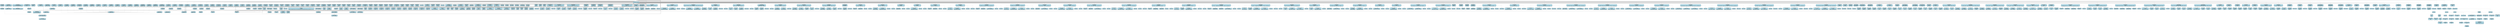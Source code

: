 digraph AST {
  graph [rankdir="TB", layout=dot, splines=ortho];
  node [shape=box, style="rounded,filled", fillcolor="lightblue"];
  edge [color="darkgrey"];
  "0x55f6808afa38" [label="TranslationUnitDecl"];
  "0x55f6808afa38" -> "0x55f6808b0260";
  "0x55f6808b0260" [label="TypedefDecl\n(__int128_t)\n<__int128>"];
  "0x55f6808b0260" -> "0x55f6808b0000";
  "0x55f6808b0000" [label="BuiltinType\n<__int128>"];
  "0x55f6808afa38" -> "0x55f6808b02d0";
  "0x55f6808b02d0" [label="TypedefDecl\n(__uint128_t)\n<unsigned __int128>"];
  "0x55f6808b02d0" -> "0x55f6808b0020";
  "0x55f6808b0020" [label="BuiltinType\n<unsigned __int128>"];
  "0x55f6808afa38" -> "0x55f6808b05d8";
  "0x55f6808b05d8" [label="TypedefDecl\n(__NSConstantString)\n<struct __NSConstantString_tag>"];
  "0x55f6808b05d8" -> "0x55f6808b03b0";
  "0x55f6808b03b0" [label="RecordType\n<struct __NSConstantString_tag>"];
  "0x55f6808afa38" -> "0x55f6808b0670";
  "0x55f6808b0670" [label="TypedefDecl\n(__builtin_ms_va_list)\n<char *>"];
  "0x55f6808b0670" -> "0x55f6808b0630";
  "0x55f6808b0630" [label="PointerType\n<char *>"];
  "0x55f6808b0630" -> "0x55f6808afae0";
  "0x55f6808afae0" [label="BuiltinType\n<char>"];
  "0x55f6808afa38" -> "0x55f6808b0968";
  "0x55f6808b0968" [label="TypedefDecl\n(__builtin_va_list)\n<struct __va_list_tag[1]>"];
  "0x55f6808b0968" -> "0x55f6808b0910";
  "0x55f6808b0910" [label="ConstantArrayType\n<struct __va_list_tag[1]>"];
  "0x55f6808b0910" -> "0x55f6808b0750";
  "0x55f6808b0750" [label="RecordType\n<struct __va_list_tag>"];
  "0x55f6808afa38" -> "0x55f6808b09d8";
  "0x55f6808b09d8" [label="TypedefDecl\n(size_t)\n<unsigned long>"];
  "0x55f6808b09d8" -> "0x55f6808afc00";
  "0x55f6808afc00" [label="BuiltinType\n<unsigned long>"];
  "0x55f6808afa38" -> "0x55f680921e50";
  "0x55f680921e50" [label="TypedefDecl\n(va_list)\n<__builtin_va_list>"];
  "0x55f680921e50" -> "0x55f680921e20";
  "0x55f680921e20" [label="TypedefType\n<__builtin_va_list>"];
  "0x55f680921e20" -> "0x55f6808b0910";
  "0x55f6808afa38" -> "0x55f680921eb8";
  "0x55f680921eb8" [label="TypedefDecl\n(__gnuc_va_list)\n<__builtin_va_list>"];
  "0x55f680921eb8" -> "0x55f680921e20";
  "0x55f6808afa38" -> "0x55f680921f28";
  "0x55f680921f28" [label="TypedefDecl\n(__u_char)\n<unsigned char>"];
  "0x55f680921f28" -> "0x55f6808afba0";
  "0x55f6808afba0" [label="BuiltinType\n<unsigned char>"];
  "0x55f6808afa38" -> "0x55f680921f98";
  "0x55f680921f98" [label="TypedefDecl\n(__u_short)\n<unsigned short>"];
  "0x55f680921f98" -> "0x55f6808afbc0";
  "0x55f6808afbc0" [label="BuiltinType\n<unsigned short>"];
  "0x55f6808afa38" -> "0x55f680922008";
  "0x55f680922008" [label="TypedefDecl\n(__u_int)\n<unsigned int>"];
  "0x55f680922008" -> "0x55f6808afbe0";
  "0x55f6808afbe0" [label="BuiltinType\n<unsigned int>"];
  "0x55f6808afa38" -> "0x55f680922078";
  "0x55f680922078" [label="TypedefDecl\n(__u_long)\n<unsigned long>"];
  "0x55f680922078" -> "0x55f6808afc00";
  "0x55f6808afa38" -> "0x55f6809220e8";
  "0x55f6809220e8" [label="TypedefDecl\n(__int8_t)\n<signed char>"];
  "0x55f6809220e8" -> "0x55f6808afb00";
  "0x55f6808afb00" [label="BuiltinType\n<signed char>"];
  "0x55f6808afa38" -> "0x55f680922158";
  "0x55f680922158" [label="TypedefDecl\n(__uint8_t)\n<unsigned char>"];
  "0x55f680922158" -> "0x55f6808afba0";
  "0x55f6808afa38" -> "0x55f6809221c8";
  "0x55f6809221c8" [label="TypedefDecl\n(__int16_t)\n<short>"];
  "0x55f6809221c8" -> "0x55f6808afb20";
  "0x55f6808afb20" [label="BuiltinType\n<short>"];
  "0x55f6808afa38" -> "0x55f680922238";
  "0x55f680922238" [label="TypedefDecl\n(__uint16_t)\n<unsigned short>"];
  "0x55f680922238" -> "0x55f6808afbc0";
  "0x55f6808afa38" -> "0x55f6809222a8";
  "0x55f6809222a8" [label="TypedefDecl\n(__int32_t)\n<int>"];
  "0x55f6809222a8" -> "0x55f6808afb40";
  "0x55f6808afb40" [label="BuiltinType\n<int>"];
  "0x55f6808afa38" -> "0x55f680922318";
  "0x55f680922318" [label="TypedefDecl\n(__uint32_t)\n<unsigned int>"];
  "0x55f680922318" -> "0x55f6808afbe0";
  "0x55f6808afa38" -> "0x55f680922388";
  "0x55f680922388" [label="TypedefDecl\n(__int64_t)\n<long>"];
  "0x55f680922388" -> "0x55f6808afb60";
  "0x55f6808afb60" [label="BuiltinType\n<long>"];
  "0x55f6808afa38" -> "0x55f6809223f8";
  "0x55f6809223f8" [label="TypedefDecl\n(__uint64_t)\n<unsigned long>"];
  "0x55f6809223f8" -> "0x55f6808afc00";
  "0x55f6808afa38" -> "0x55f680922480";
  "0x55f680922480" [label="TypedefDecl\n(__int_least8_t)\n<__int8_t>"];
  "0x55f680922480" -> "0x55f680922450";
  "0x55f680922450" [label="TypedefType\n<__int8_t>"];
  "0x55f680922450" -> "0x55f6808afb00";
  "0x55f6808afa38" -> "0x55f680922510";
  "0x55f680922510" [label="TypedefDecl\n(__uint_least8_t)\n<__uint8_t>"];
  "0x55f680922510" -> "0x55f6809224e0";
  "0x55f6809224e0" [label="TypedefType\n<__uint8_t>"];
  "0x55f6809224e0" -> "0x55f6808afba0";
  "0x55f6808afa38" -> "0x55f6809225a0";
  "0x55f6809225a0" [label="TypedefDecl\n(__int_least16_t)\n<__int16_t>"];
  "0x55f6809225a0" -> "0x55f680922570";
  "0x55f680922570" [label="TypedefType\n<__int16_t>"];
  "0x55f680922570" -> "0x55f6808afb20";
  "0x55f6808afa38" -> "0x55f680922630";
  "0x55f680922630" [label="TypedefDecl\n(__uint_least16_t)\n<__uint16_t>"];
  "0x55f680922630" -> "0x55f680922600";
  "0x55f680922600" [label="TypedefType\n<__uint16_t>"];
  "0x55f680922600" -> "0x55f6808afbc0";
  "0x55f6808afa38" -> "0x55f6809226c0";
  "0x55f6809226c0" [label="TypedefDecl\n(__int_least32_t)\n<__int32_t>"];
  "0x55f6809226c0" -> "0x55f680922690";
  "0x55f680922690" [label="TypedefType\n<__int32_t>"];
  "0x55f680922690" -> "0x55f6808afb40";
  "0x55f6808afa38" -> "0x55f680922750";
  "0x55f680922750" [label="TypedefDecl\n(__uint_least32_t)\n<__uint32_t>"];
  "0x55f680922750" -> "0x55f680922720";
  "0x55f680922720" [label="TypedefType\n<__uint32_t>"];
  "0x55f680922720" -> "0x55f6808afbe0";
  "0x55f6808afa38" -> "0x55f6809227e0";
  "0x55f6809227e0" [label="TypedefDecl\n(__int_least64_t)\n<__int64_t>"];
  "0x55f6809227e0" -> "0x55f6809227b0";
  "0x55f6809227b0" [label="TypedefType\n<__int64_t>"];
  "0x55f6809227b0" -> "0x55f6808afb60";
  "0x55f6808afa38" -> "0x55f680922870";
  "0x55f680922870" [label="TypedefDecl\n(__uint_least64_t)\n<__uint64_t>"];
  "0x55f680922870" -> "0x55f680922840";
  "0x55f680922840" [label="TypedefType\n<__uint64_t>"];
  "0x55f680922840" -> "0x55f6808afc00";
  "0x55f6808afa38" -> "0x55f6809228e0";
  "0x55f6809228e0" [label="TypedefDecl\n(__quad_t)\n<long>"];
  "0x55f6809228e0" -> "0x55f6808afb60";
  "0x55f6808afa38" -> "0x55f680922950";
  "0x55f680922950" [label="TypedefDecl\n(__u_quad_t)\n<unsigned long>"];
  "0x55f680922950" -> "0x55f6808afc00";
  "0x55f6808afa38" -> "0x55f6809229c0";
  "0x55f6809229c0" [label="TypedefDecl\n(__intmax_t)\n<long>"];
  "0x55f6809229c0" -> "0x55f6808afb60";
  "0x55f6808afa38" -> "0x55f680922a30";
  "0x55f680922a30" [label="TypedefDecl\n(__uintmax_t)\n<unsigned long>"];
  "0x55f680922a30" -> "0x55f6808afc00";
  "0x55f6808afa38" -> "0x55f680922aa0";
  "0x55f680922aa0" [label="TypedefDecl\n(__dev_t)\n<unsigned long>"];
  "0x55f680922aa0" -> "0x55f6808afc00";
  "0x55f6808afa38" -> "0x55f680922b10";
  "0x55f680922b10" [label="TypedefDecl\n(__uid_t)\n<unsigned int>"];
  "0x55f680922b10" -> "0x55f6808afbe0";
  "0x55f6808afa38" -> "0x55f680922b80";
  "0x55f680922b80" [label="TypedefDecl\n(__gid_t)\n<unsigned int>"];
  "0x55f680922b80" -> "0x55f6808afbe0";
  "0x55f6808afa38" -> "0x55f680922bf0";
  "0x55f680922bf0" [label="TypedefDecl\n(__ino_t)\n<unsigned long>"];
  "0x55f680922bf0" -> "0x55f6808afc00";
  "0x55f6808afa38" -> "0x55f680922c60";
  "0x55f680922c60" [label="TypedefDecl\n(__ino64_t)\n<unsigned long>"];
  "0x55f680922c60" -> "0x55f6808afc00";
  "0x55f6808afa38" -> "0x55f680922cd0";
  "0x55f680922cd0" [label="TypedefDecl\n(__mode_t)\n<unsigned int>"];
  "0x55f680922cd0" -> "0x55f6808afbe0";
  "0x55f6808afa38" -> "0x55f680922d40";
  "0x55f680922d40" [label="TypedefDecl\n(__nlink_t)\n<unsigned long>"];
  "0x55f680922d40" -> "0x55f6808afc00";
  "0x55f6808afa38" -> "0x55f680922db0";
  "0x55f680922db0" [label="TypedefDecl\n(__off_t)\n<long>"];
  "0x55f680922db0" -> "0x55f6808afb60";
  "0x55f6808afa38" -> "0x55f68092b040";
  "0x55f68092b040" [label="TypedefDecl\n(__off64_t)\n<long>"];
  "0x55f68092b040" -> "0x55f6808afb60";
  "0x55f6808afa38" -> "0x55f68092b0b0";
  "0x55f68092b0b0" [label="TypedefDecl\n(__pid_t)\n<int>"];
  "0x55f68092b0b0" -> "0x55f6808afb40";
  "0x55f6808afa38" -> "0x55f68092b108";
  "0x55f68092b108" [label="RecordDecl"];
  "0x55f68092b108" -> "0x55f68092b250";
  "0x55f68092b250" [label="FieldDecl\n(__val)\n<int[2]>"];
  "0x55f6808afa38" -> "0x55f68092b2f8";
  "0x55f68092b2f8" [label="TypedefDecl\n(__fsid_t)\n<struct __fsid_t>"];
  "0x55f68092b2f8" -> "0x55f68092b2a0";
  "0x55f68092b2a0" [label="ElaboratedType\n<struct __fsid_t>"];
  "0x55f68092b2a0" -> "0x55f68092b190";
  "0x55f68092b190" [label="RecordType\n<__fsid_t>"];
  "0x55f6808afa38" -> "0x55f68092b380";
  "0x55f68092b380" [label="TypedefDecl\n(__clock_t)\n<long>"];
  "0x55f68092b380" -> "0x55f6808afb60";
  "0x55f6808afa38" -> "0x55f68092b3f0";
  "0x55f68092b3f0" [label="TypedefDecl\n(__rlim_t)\n<unsigned long>"];
  "0x55f68092b3f0" -> "0x55f6808afc00";
  "0x55f6808afa38" -> "0x55f68092b460";
  "0x55f68092b460" [label="TypedefDecl\n(__rlim64_t)\n<unsigned long>"];
  "0x55f68092b460" -> "0x55f6808afc00";
  "0x55f6808afa38" -> "0x55f68092b4d0";
  "0x55f68092b4d0" [label="TypedefDecl\n(__id_t)\n<unsigned int>"];
  "0x55f68092b4d0" -> "0x55f6808afbe0";
  "0x55f6808afa38" -> "0x55f68092b540";
  "0x55f68092b540" [label="TypedefDecl\n(__time_t)\n<long>"];
  "0x55f68092b540" -> "0x55f6808afb60";
  "0x55f6808afa38" -> "0x55f68092b5b0";
  "0x55f68092b5b0" [label="TypedefDecl\n(__useconds_t)\n<unsigned int>"];
  "0x55f68092b5b0" -> "0x55f6808afbe0";
  "0x55f6808afa38" -> "0x55f68092b620";
  "0x55f68092b620" [label="TypedefDecl\n(__suseconds_t)\n<long>"];
  "0x55f68092b620" -> "0x55f6808afb60";
  "0x55f6808afa38" -> "0x55f68092b690";
  "0x55f68092b690" [label="TypedefDecl\n(__suseconds64_t)\n<long>"];
  "0x55f68092b690" -> "0x55f6808afb60";
  "0x55f6808afa38" -> "0x55f68092b700";
  "0x55f68092b700" [label="TypedefDecl\n(__daddr_t)\n<int>"];
  "0x55f68092b700" -> "0x55f6808afb40";
  "0x55f6808afa38" -> "0x55f68092b770";
  "0x55f68092b770" [label="TypedefDecl\n(__key_t)\n<int>"];
  "0x55f68092b770" -> "0x55f6808afb40";
  "0x55f6808afa38" -> "0x55f68092b7e0";
  "0x55f68092b7e0" [label="TypedefDecl\n(__clockid_t)\n<int>"];
  "0x55f68092b7e0" -> "0x55f6808afb40";
  "0x55f6808afa38" -> "0x55f68092b850";
  "0x55f68092b850" [label="TypedefDecl\n(__timer_t)\n<void *>"];
  "0x55f68092b850" -> "0x55f6808b01c0";
  "0x55f6808b01c0" [label="PointerType\n<void *>"];
  "0x55f6808b01c0" -> "0x55f6808afaa0";
  "0x55f6808afaa0" [label="BuiltinType\n<void>"];
  "0x55f6808afa38" -> "0x55f68092b8c0";
  "0x55f68092b8c0" [label="TypedefDecl\n(__blksize_t)\n<long>"];
  "0x55f68092b8c0" -> "0x55f6808afb60";
  "0x55f6808afa38" -> "0x55f68092b930";
  "0x55f68092b930" [label="TypedefDecl\n(__blkcnt_t)\n<long>"];
  "0x55f68092b930" -> "0x55f6808afb60";
  "0x55f6808afa38" -> "0x55f68092b9a0";
  "0x55f68092b9a0" [label="TypedefDecl\n(__blkcnt64_t)\n<long>"];
  "0x55f68092b9a0" -> "0x55f6808afb60";
  "0x55f6808afa38" -> "0x55f68092ba10";
  "0x55f68092ba10" [label="TypedefDecl\n(__fsblkcnt_t)\n<unsigned long>"];
  "0x55f68092ba10" -> "0x55f6808afc00";
  "0x55f6808afa38" -> "0x55f68092ba80";
  "0x55f68092ba80" [label="TypedefDecl\n(__fsblkcnt64_t)\n<unsigned long>"];
  "0x55f68092ba80" -> "0x55f6808afc00";
  "0x55f6808afa38" -> "0x55f68092baf0";
  "0x55f68092baf0" [label="TypedefDecl\n(__fsfilcnt_t)\n<unsigned long>"];
  "0x55f68092baf0" -> "0x55f6808afc00";
  "0x55f6808afa38" -> "0x55f68092bb60";
  "0x55f68092bb60" [label="TypedefDecl\n(__fsfilcnt64_t)\n<unsigned long>"];
  "0x55f68092bb60" -> "0x55f6808afc00";
  "0x55f6808afa38" -> "0x55f68092bbd0";
  "0x55f68092bbd0" [label="TypedefDecl\n(__fsword_t)\n<long>"];
  "0x55f68092bbd0" -> "0x55f6808afb60";
  "0x55f6808afa38" -> "0x55f68092bc40";
  "0x55f68092bc40" [label="TypedefDecl\n(__ssize_t)\n<long>"];
  "0x55f68092bc40" -> "0x55f6808afb60";
  "0x55f6808afa38" -> "0x55f68092bcb0";
  "0x55f68092bcb0" [label="TypedefDecl\n(__syscall_slong_t)\n<long>"];
  "0x55f68092bcb0" -> "0x55f6808afb60";
  "0x55f6808afa38" -> "0x55f68092bd20";
  "0x55f68092bd20" [label="TypedefDecl\n(__syscall_ulong_t)\n<unsigned long>"];
  "0x55f68092bd20" -> "0x55f6808afc00";
  "0x55f6808afa38" -> "0x55f68092bdb0";
  "0x55f68092bdb0" [label="TypedefDecl\n(__loff_t)\n<__off64_t>"];
  "0x55f68092bdb0" -> "0x55f68092bd80";
  "0x55f68092bd80" [label="TypedefType\n<__off64_t>"];
  "0x55f68092bd80" -> "0x55f6808afb60";
  "0x55f6808afa38" -> "0x55f68092be20";
  "0x55f68092be20" [label="TypedefDecl\n(__caddr_t)\n<char *>"];
  "0x55f68092be20" -> "0x55f6808b0630";
  "0x55f6808afa38" -> "0x55f68092be90";
  "0x55f68092be90" [label="TypedefDecl\n(__intptr_t)\n<long>"];
  "0x55f68092be90" -> "0x55f6808afb60";
  "0x55f6808afa38" -> "0x55f68092bf00";
  "0x55f68092bf00" [label="TypedefDecl\n(__socklen_t)\n<unsigned int>"];
  "0x55f68092bf00" -> "0x55f6808afbe0";
  "0x55f6808afa38" -> "0x55f68092bf70";
  "0x55f68092bf70" [label="TypedefDecl\n(__sig_atomic_t)\n<int>"];
  "0x55f68092bf70" -> "0x55f6808afb40";
  "0x55f6808afa38" -> "0x55f68092e070";
  "0x55f68092e070" [label="RecordDecl"];
  "0x55f68092e070" -> "0x55f68092e128";
  "0x55f68092e128" [label="FieldDecl\n(__count)\n<int>"];
  "0x55f68092e070" -> "0x55f68092e178";
  "0x55f68092e178" [label="RecordDecl"];
  "0x55f68092e178" -> "0x55f68092e238";
  "0x55f68092e238" [label="FieldDecl\n(__wch)\n<unsigned int>"];
  "0x55f68092e178" -> "0x55f68092e328";
  "0x55f68092e328" [label="FieldDecl\n(__wchb)\n<char[4]>"];
  "0x55f68092e070" -> "0x55f68092e3d8";
  "0x55f68092e3d8" [label="FieldDecl\n(__value)\n<union (unnamed union at /usr/include/x86_64-linux-gnu/bits/types/__mbstate_t.h:16:3)>"];
  "0x55f6808afa38" -> "0x55f68092e488";
  "0x55f68092e488" [label="TypedefDecl\n(__mbstate_t)\n<struct __mbstate_t>"];
  "0x55f68092e488" -> "0x55f68092e430";
  "0x55f68092e430" [label="ElaboratedType\n<struct __mbstate_t>"];
  "0x55f68092e430" -> "0x55f68092e0f0";
  "0x55f68092e0f0" [label="RecordType\n<__mbstate_t>"];
  "0x55f6808afa38" -> "0x55f68092e4f8";
  "0x55f68092e4f8" [label="RecordDecl\n(_G_fpos_t)"];
  "0x55f68092e4f8" -> "0x55f68092e5d0";
  "0x55f68092e5d0" [label="FieldDecl\n(__pos)\n<__off_t>"];
  "0x55f68092e4f8" -> "0x55f68092e650";
  "0x55f68092e650" [label="FieldDecl\n(__state)\n<__mbstate_t>"];
  "0x55f6808afa38" -> "0x55f68092e6f8";
  "0x55f68092e6f8" [label="TypedefDecl\n(__fpos_t)\n<struct _G_fpos_t>"];
  "0x55f68092e6f8" -> "0x55f68092e6a0";
  "0x55f68092e6a0" [label="ElaboratedType\n<struct _G_fpos_t>"];
  "0x55f68092e6a0" -> "0x55f68092e580";
  "0x55f68092e580" [label="RecordType\n<struct _G_fpos_t>"];
  "0x55f6808afa38" -> "0x55f68092e768";
  "0x55f68092e768" [label="RecordDecl\n(_G_fpos64_t)"];
  "0x55f68092e768" -> "0x55f68092e820";
  "0x55f68092e820" [label="FieldDecl\n(__pos)\n<__off64_t>"];
  "0x55f68092e768" -> "0x55f68092e880";
  "0x55f68092e880" [label="FieldDecl\n(__state)\n<__mbstate_t>"];
  "0x55f6808afa38" -> "0x55f68092e928";
  "0x55f68092e928" [label="TypedefDecl\n(__fpos64_t)\n<struct _G_fpos64_t>"];
  "0x55f68092e928" -> "0x55f68092e8d0";
  "0x55f68092e8d0" [label="ElaboratedType\n<struct _G_fpos64_t>"];
  "0x55f68092e8d0" -> "0x55f68092e7f0";
  "0x55f68092e7f0" [label="RecordType\n<struct _G_fpos64_t>"];
  "0x55f6808afa38" -> "0x55f68092e998";
  "0x55f68092e998" [label="RecordDecl\n(_IO_FILE)"];
  "0x55f6808afa38" -> "0x55f68092ea90";
  "0x55f68092ea90" [label="TypedefDecl\n(__FILE)\n<struct _IO_FILE>"];
  "0x55f68092ea90" -> "0x55f68092ea40";
  "0x55f68092ea40" [label="ElaboratedType\n<struct _IO_FILE>"];
  "0x55f68092ea40" -> "0x55f68092ea20";
  "0x55f68092ea20" [label="RecordType\n<struct _IO_FILE>"];
  "0x55f6808afa38" -> "0x55f68092eae8";
  "0x55f68092eae8" [label="RecordDecl\n(_IO_FILE)"];
  "0x55f6808afa38" -> "0x55f68092eb88";
  "0x55f68092eb88" [label="TypedefDecl\n(FILE)\n<struct _IO_FILE>"];
  "0x55f68092eb88" -> "0x55f68092ea40";
  "0x55f6808afa38" -> "0x55f68092ebe0";
  "0x55f68092ebe0" [label="RecordDecl\n(_IO_FILE)"];
  "0x55f6808afa38" -> "0x55f68092ec60";
  "0x55f68092ec60" [label="RecordDecl\n(_IO_marker)"];
  "0x55f6808afa38" -> "0x55f68092ed00";
  "0x55f68092ed00" [label="RecordDecl\n(_IO_codecvt)"];
  "0x55f6808afa38" -> "0x55f68092eda0";
  "0x55f68092eda0" [label="RecordDecl\n(_IO_wide_data)"];
  "0x55f6808afa38" -> "0x55f68092ee50";
  "0x55f68092ee50" [label="TypedefDecl\n(_IO_lock_t)\n<void>"];
  "0x55f68092ee50" -> "0x55f6808afaa0";
  "0x55f6808afa38" -> "0x55f68092eea8";
  "0x55f68092eea8" [label="RecordDecl\n(_IO_FILE)"];
  "0x55f68092eea8" -> "0x55f68092ef40";
  "0x55f68092ef40" [label="FieldDecl\n(_flags)\n<int>"];
  "0x55f68092eea8" -> "0x55f68092efa8";
  "0x55f68092efa8" [label="FieldDecl\n(_IO_read_ptr)\n<char *>"];
  "0x55f68092eea8" -> "0x55f68092f010";
  "0x55f68092f010" [label="FieldDecl\n(_IO_read_end)\n<char *>"];
  "0x55f68092eea8" -> "0x55f680931118";
  "0x55f680931118" [label="FieldDecl\n(_IO_read_base)\n<char *>"];
  "0x55f68092eea8" -> "0x55f680931180";
  "0x55f680931180" [label="FieldDecl\n(_IO_write_base)\n<char *>"];
  "0x55f68092eea8" -> "0x55f6809311e8";
  "0x55f6809311e8" [label="FieldDecl\n(_IO_write_ptr)\n<char *>"];
  "0x55f68092eea8" -> "0x55f680931250";
  "0x55f680931250" [label="FieldDecl\n(_IO_write_end)\n<char *>"];
  "0x55f68092eea8" -> "0x55f6809312b8";
  "0x55f6809312b8" [label="FieldDecl\n(_IO_buf_base)\n<char *>"];
  "0x55f68092eea8" -> "0x55f680931320";
  "0x55f680931320" [label="FieldDecl\n(_IO_buf_end)\n<char *>"];
  "0x55f68092eea8" -> "0x55f680931388";
  "0x55f680931388" [label="FieldDecl\n(_IO_save_base)\n<char *>"];
  "0x55f68092eea8" -> "0x55f6809313f0";
  "0x55f6809313f0" [label="FieldDecl\n(_IO_backup_base)\n<char *>"];
  "0x55f68092eea8" -> "0x55f680931458";
  "0x55f680931458" [label="FieldDecl\n(_IO_save_end)\n<char *>"];
  "0x55f68092eea8" -> "0x55f680931560";
  "0x55f680931560" [label="FieldDecl\n(_markers)\n<struct _IO_marker *>"];
  "0x55f68092eea8" -> "0x55f680931630";
  "0x55f680931630" [label="FieldDecl\n(_chain)\n<struct _IO_FILE *>"];
  "0x55f68092eea8" -> "0x55f680931698";
  "0x55f680931698" [label="FieldDecl\n(_fileno)\n<int>"];
  "0x55f68092eea8" -> "0x55f680931700";
  "0x55f680931700" [label="FieldDecl\n(_flags2)\n<int>"];
  "0x55f68092eea8" -> "0x55f680931760";
  "0x55f680931760" [label="FieldDecl\n(_old_offset)\n<__off_t>"];
  "0x55f68092eea8" -> "0x55f6809317c8";
  "0x55f6809317c8" [label="FieldDecl\n(_cur_column)\n<unsigned short>"];
  "0x55f68092eea8" -> "0x55f680931830";
  "0x55f680931830" [label="FieldDecl\n(_vtable_offset)\n<signed char>"];
  "0x55f68092eea8" -> "0x55f680931918";
  "0x55f680931918" [label="FieldDecl\n(_shortbuf)\n<char[1]>"];
  "0x55f68092eea8" -> "0x55f6809319c8";
  "0x55f6809319c8" [label="FieldDecl\n(_lock)\n<_IO_lock_t *>"];
  "0x55f68092eea8" -> "0x55f680931a28";
  "0x55f680931a28" [label="FieldDecl\n(_offset)\n<__off64_t>"];
  "0x55f68092eea8" -> "0x55f680931b30";
  "0x55f680931b30" [label="FieldDecl\n(_codecvt)\n<struct _IO_codecvt *>"];
  "0x55f68092eea8" -> "0x55f680931c30";
  "0x55f680931c30" [label="FieldDecl\n(_wide_data)\n<struct _IO_wide_data *>"];
  "0x55f68092eea8" -> "0x55f680931ca8";
  "0x55f680931ca8" [label="FieldDecl\n(_freeres_list)\n<struct _IO_FILE *>"];
  "0x55f68092eea8" -> "0x55f680931d10";
  "0x55f680931d10" [label="FieldDecl\n(_freeres_buf)\n<void *>"];
  "0x55f68092eea8" -> "0x55f680931d90";
  "0x55f680931d90" [label="FieldDecl\n(__pad5)\n<size_t>"];
  "0x55f68092eea8" -> "0x55f680931df8";
  "0x55f680931df8" [label="FieldDecl\n(_mode)\n<int>"];
  "0x55f68092eea8" -> "0x55f680932058";
  "0x55f680932058" [label="FieldDecl\n(_unused2)\n<char[20]>"];
  "0x55f6808afa38" -> "0x55f680933120";
  "0x55f680933120" [label="TypedefDecl\n(va_list)\n<__gnuc_va_list>"];
  "0x55f680933120" -> "0x55f6809320b0";
  "0x55f6809320b0" [label="TypedefType\n<__gnuc_va_list>"];
  "0x55f6809320b0" -> "0x55f680921e20";
  "0x55f6808afa38" -> "0x55f680933188";
  "0x55f680933188" [label="TypedefDecl\n(off_t)\n<__off_t>"];
  "0x55f680933188" -> "0x55f68092e5a0";
  "0x55f68092e5a0" [label="TypedefType\n<__off_t>"];
  "0x55f68092e5a0" -> "0x55f6808afb60";
  "0x55f6808afa38" -> "0x55f680933210";
  "0x55f680933210" [label="TypedefDecl\n(ssize_t)\n<__ssize_t>"];
  "0x55f680933210" -> "0x55f6809331e0";
  "0x55f6809331e0" [label="TypedefType\n<__ssize_t>"];
  "0x55f6809331e0" -> "0x55f6808afb60";
  "0x55f6808afa38" -> "0x55f6809332a0";
  "0x55f6809332a0" [label="TypedefDecl\n(fpos_t)\n<__fpos_t>"];
  "0x55f6809332a0" -> "0x55f680933270";
  "0x55f680933270" [label="TypedefType\n<__fpos_t>"];
  "0x55f680933270" -> "0x55f68092e6a0";
  "0x55f6808afa38" -> "0x55f680933358";
  "0x55f680933358" [label="VarDecl\n(stdin)\n<FILE *>"];
  "0x55f6808afa38" -> "0x55f680933418";
  "0x55f680933418" [label="VarDecl\n(stdout)\n<FILE *>"];
  "0x55f6808afa38" -> "0x55f680933490";
  "0x55f680933490" [label="VarDecl\n(stderr)\n<FILE *>"];
  "0x55f6808afa38" -> "0x55f6809335e0";
  "0x55f6809335e0" [label="FunctionDecl\n(remove)\n<int (const char *)>"];
  "0x55f6809335e0" -> "0x55f680933510";
  "0x55f680933510" [label="ParmVarDecl\n(__filename)\n<const char *>"];
  "0x55f6809335e0" -> "0x55f680933688";
  "0x55f680933688" [label="NoThrowAttr"];
  "0x55f6808afa38" -> "0x55f680933850";
  "0x55f680933850" [label="FunctionDecl\n(rename)\n<int (const char *, const char *)>"];
  "0x55f680933850" -> "0x55f6809336f8";
  "0x55f6809336f8" [label="ParmVarDecl\n(__old)\n<const char *>"];
  "0x55f680933850" -> "0x55f680933778";
  "0x55f680933778" [label="ParmVarDecl\n(__new)\n<const char *>"];
  "0x55f680933850" -> "0x55f680933900";
  "0x55f680933900" [label="NoThrowAttr"];
  "0x55f6808afa38" -> "0x55f680933bf0";
  "0x55f680933bf0" [label="FunctionDecl\n(renameat)\n<int (int, const char *, int, const char *)>"];
  "0x55f680933bf0" -> "0x55f680933970";
  "0x55f680933970" [label="ParmVarDecl\n(__oldfd)\n<int>"];
  "0x55f680933bf0" -> "0x55f6809339f0";
  "0x55f6809339f0" [label="ParmVarDecl\n(__old)\n<const char *>"];
  "0x55f680933bf0" -> "0x55f680933a70";
  "0x55f680933a70" [label="ParmVarDecl\n(__newfd)\n<int>"];
  "0x55f680933bf0" -> "0x55f680933af0";
  "0x55f680933af0" [label="ParmVarDecl\n(__new)\n<const char *>"];
  "0x55f680933bf0" -> "0x55f680933cb0";
  "0x55f680933cb0" [label="NoThrowAttr"];
  "0x55f6808afa38" -> "0x55f680933e10";
  "0x55f680933e10" [label="FunctionDecl\n(fclose)\n<int (FILE *)>"];
  "0x55f680933e10" -> "0x55f680933d18";
  "0x55f680933d18" [label="ParmVarDecl\n(__stream)\n<FILE *>"];
  "0x55f6808afa38" -> "0x55f680933fa8";
  "0x55f680933fa8" [label="FunctionDecl\n(tmpfile)\n<FILE *(void)>"];
  "0x55f680933fa8" -> "0x55f680934048";
  "0x55f680934048" [label="RestrictAttr"];
  "0x55f6808afa38" -> "0x55f6809387d0";
  "0x55f6809387d0" [label="FunctionDecl\n(tmpnam)\n<char *(char *)>"];
  "0x55f6809387d0" -> "0x55f6809386d0";
  "0x55f6809386d0" [label="ParmVarDecl\n<char *>"];
  "0x55f6809387d0" -> "0x55f680938878";
  "0x55f680938878" [label="NoThrowAttr"];
  "0x55f6808afa38" -> "0x55f6809389c8";
  "0x55f6809389c8" [label="FunctionDecl\n(tmpnam_r)\n<char *(char *)>"];
  "0x55f6809389c8" -> "0x55f680938930";
  "0x55f680938930" [label="ParmVarDecl\n(__s)\n<char *>"];
  "0x55f6809389c8" -> "0x55f680938a70";
  "0x55f680938a70" [label="NoThrowAttr"];
  "0x55f6808afa38" -> "0x55f680938c40";
  "0x55f680938c40" [label="FunctionDecl\n(tempnam)\n<char *(const char *, const char *)>"];
  "0x55f680938c40" -> "0x55f680938ae0";
  "0x55f680938ae0" [label="ParmVarDecl\n(__dir)\n<const char *>"];
  "0x55f680938c40" -> "0x55f680938b60";
  "0x55f680938b60" [label="ParmVarDecl\n(__pfx)\n<const char *>"];
  "0x55f680938c40" -> "0x55f680938cf0";
  "0x55f680938cf0" [label="NoThrowAttr"];
  "0x55f680938c40" -> "0x55f680938d48";
  "0x55f680938d48" [label="RestrictAttr"];
  "0x55f6808afa38" -> "0x55f680938e18";
  "0x55f680938e18" [label="FunctionDecl\n(fflush)\n<int (FILE *)>"];
  "0x55f680938e18" -> "0x55f680938d80";
  "0x55f680938d80" [label="ParmVarDecl\n(__stream)\n<FILE *>"];
  "0x55f6808afa38" -> "0x55f680938f68";
  "0x55f680938f68" [label="FunctionDecl\n(fflush_unlocked)\n<int (FILE *)>"];
  "0x55f680938f68" -> "0x55f680938ed0";
  "0x55f680938ed0" [label="ParmVarDecl\n(__stream)\n<FILE *>"];
  "0x55f6808afa38" -> "0x55f6809391f8";
  "0x55f6809391f8" [label="FunctionDecl\n(fopen)\n<FILE *(const char *, const char *)>"];
  "0x55f6809391f8" -> "0x55f6809392f0";
  "0x55f6809392f0" [label="ParmVarDecl\n<const char *>"];
  "0x55f6809391f8" -> "0x55f680939358";
  "0x55f680939358" [label="ParmVarDecl\n<const char *>"];
  "0x55f6809391f8" -> "0x55f680939298";
  "0x55f680939298" [label="BuiltinAttr"];
  "0x55f6808afa38" -> "0x55f6809393d0";
  "0x55f6809393d0" [label="FunctionDecl\n(fopen)\n<FILE *(const char *, const char *)>"];
  "0x55f6809393d0" -> "0x55f680939028";
  "0x55f680939028" [label="ParmVarDecl\n(__filename)\n<const char *restrict>"];
  "0x55f6809393d0" -> "0x55f6809390a8";
  "0x55f6809390a8" [label="ParmVarDecl\n(__modes)\n<const char *restrict>"];
  "0x55f6809393d0" -> "0x55f6809394d8";
  "0x55f6809394d8" [label="BuiltinAttr"];
  "0x55f6809393d0" -> "0x55f680939480";
  "0x55f680939480" [label="RestrictAttr"];
  "0x55f6808afa38" -> "0x55f68093a778";
  "0x55f68093a778" [label="FunctionDecl\n(freopen)\n<FILE *(const char *restrict, const char *restrict, FILE *restrict)>"];
  "0x55f68093a778" -> "0x55f680939518";
  "0x55f680939518" [label="ParmVarDecl\n(__filename)\n<const char *restrict>"];
  "0x55f68093a778" -> "0x55f680939598";
  "0x55f680939598" [label="ParmVarDecl\n(__modes)\n<const char *restrict>"];
  "0x55f68093a778" -> "0x55f680939610";
  "0x55f680939610" [label="ParmVarDecl\n(__stream)\n<FILE *restrict>"];
  "0x55f6808afa38" -> "0x55f68093a9d8";
  "0x55f68093a9d8" [label="FunctionDecl\n(fdopen)\n<FILE *(int, const char *)>"];
  "0x55f68093a9d8" -> "0x55f68093a848";
  "0x55f68093a848" [label="ParmVarDecl\n(__fd)\n<int>"];
  "0x55f68093a9d8" -> "0x55f68093a8c8";
  "0x55f68093a8c8" [label="ParmVarDecl\n(__modes)\n<const char *>"];
  "0x55f68093a9d8" -> "0x55f68093aa88";
  "0x55f68093aa88" [label="NoThrowAttr"];
  "0x55f68093a9d8" -> "0x55f68093aae0";
  "0x55f68093aae0" [label="RestrictAttr"];
  "0x55f6808afa38" -> "0x55f68093ad38";
  "0x55f68093ad38" [label="FunctionDecl\n(fmemopen)\n<FILE *(void *, size_t, const char *)>"];
  "0x55f68093ad38" -> "0x55f68093ab20";
  "0x55f68093ab20" [label="ParmVarDecl\n(__s)\n<void *>"];
  "0x55f68093ad38" -> "0x55f68093ab98";
  "0x55f68093ab98" [label="ParmVarDecl\n(__len)\n<size_t>"];
  "0x55f68093ad38" -> "0x55f68093ac18";
  "0x55f68093ac18" [label="ParmVarDecl\n(__modes)\n<const char *>"];
  "0x55f68093ad38" -> "0x55f68093adf0";
  "0x55f68093adf0" [label="NoThrowAttr"];
  "0x55f68093ad38" -> "0x55f68093ae48";
  "0x55f68093ae48" [label="RestrictAttr"];
  "0x55f6808afa38" -> "0x55f68093b098";
  "0x55f68093b098" [label="FunctionDecl\n(open_memstream)\n<FILE *(char **, size_t *)>"];
  "0x55f68093b098" -> "0x55f68093aeb0";
  "0x55f68093aeb0" [label="ParmVarDecl\n(__bufloc)\n<char **>"];
  "0x55f68093b098" -> "0x55f68093af88";
  "0x55f68093af88" [label="ParmVarDecl\n(__sizeloc)\n<size_t *>"];
  "0x55f68093b098" -> "0x55f68093b148";
  "0x55f68093b148" [label="NoThrowAttr"];
  "0x55f68093b098" -> "0x55f68093b1a0";
  "0x55f68093b1a0" [label="RestrictAttr"];
  "0x55f6808afa38" -> "0x55f68093b368";
  "0x55f68093b368" [label="FunctionDecl\n(setbuf)\n<void (FILE *restrict, char *restrict)>"];
  "0x55f68093b368" -> "0x55f68093b1d8";
  "0x55f68093b1d8" [label="ParmVarDecl\n(__stream)\n<FILE *restrict>"];
  "0x55f68093b368" -> "0x55f68093b258";
  "0x55f68093b258" [label="ParmVarDecl\n(__buf)\n<char *restrict>"];
  "0x55f68093b368" -> "0x55f68093b418";
  "0x55f68093b418" [label="NoThrowAttr"];
  "0x55f6808afa38" -> "0x55f68093b760";
  "0x55f68093b760" [label="FunctionDecl\n(setvbuf)\n<int (FILE *restrict, char *restrict, int, size_t)>"];
  "0x55f68093b760" -> "0x55f68093b480";
  "0x55f68093b480" [label="ParmVarDecl\n(__stream)\n<FILE *restrict>"];
  "0x55f68093b760" -> "0x55f68093b500";
  "0x55f68093b500" [label="ParmVarDecl\n(__buf)\n<char *restrict>"];
  "0x55f68093b760" -> "0x55f68093b580";
  "0x55f68093b580" [label="ParmVarDecl\n(__modes)\n<int>"];
  "0x55f68093b760" -> "0x55f68093b5f8";
  "0x55f68093b5f8" [label="ParmVarDecl\n(__n)\n<size_t>"];
  "0x55f68093b760" -> "0x55f68093b820";
  "0x55f68093b820" [label="NoThrowAttr"];
  "0x55f6808afa38" -> "0x55f68093baa8";
  "0x55f68093baa8" [label="FunctionDecl\n(setbuffer)\n<void (FILE *restrict, char *restrict, size_t)>"];
  "0x55f68093baa8" -> "0x55f68093b888";
  "0x55f68093b888" [label="ParmVarDecl\n(__stream)\n<FILE *restrict>"];
  "0x55f68093baa8" -> "0x55f68093b908";
  "0x55f68093b908" [label="ParmVarDecl\n(__buf)\n<char *restrict>"];
  "0x55f68093baa8" -> "0x55f68093b980";
  "0x55f68093b980" [label="ParmVarDecl\n(__size)\n<size_t>"];
  "0x55f68093baa8" -> "0x55f68093bb60";
  "0x55f68093bb60" [label="NoThrowAttr"];
  "0x55f6808afa38" -> "0x55f68093bcb8";
  "0x55f68093bcb8" [label="FunctionDecl\n(setlinebuf)\n<void (FILE *)>"];
  "0x55f68093bcb8" -> "0x55f68093bbc8";
  "0x55f68093bbc8" [label="ParmVarDecl\n(__stream)\n<FILE *>"];
  "0x55f68093bcb8" -> "0x55f68093bd60";
  "0x55f68093bd60" [label="NoThrowAttr"];
  "0x55f6808afa38" -> "0x55f68093bfb0";
  "0x55f68093bfb0" [label="FunctionDecl\n(fprintf)\n<int (FILE *, const char *, ...)>"];
  "0x55f68093bfb0" -> "0x55f68093c0a8";
  "0x55f68093c0a8" [label="ParmVarDecl\n<FILE *>"];
  "0x55f68093bfb0" -> "0x55f68093c110";
  "0x55f68093c110" [label="ParmVarDecl\n<const char *>"];
  "0x55f68093bfb0" -> "0x55f68093c050";
  "0x55f68093c050" [label="BuiltinAttr"];
  "0x55f68093bfb0" -> "0x55f68093c188";
  "0x55f68093c188" [label="FormatAttr"];
  "0x55f6808afa38" -> "0x55f68093c1c0";
  "0x55f68093c1c0" [label="FunctionDecl\n(fprintf)\n<int (FILE *, const char *, ...)>"];
  "0x55f68093c1c0" -> "0x55f68093bdc8";
  "0x55f68093bdc8" [label="ParmVarDecl\n(__stream)\n<FILE *restrict>"];
  "0x55f68093c1c0" -> "0x55f68093be48";
  "0x55f68093be48" [label="ParmVarDecl\n(__format)\n<const char *restrict>"];
  "0x55f68093c1c0" -> "0x55f68093c2a0";
  "0x55f68093c2a0" [label="BuiltinAttr"];
  "0x55f68093c1c0" -> "0x55f68093c2c8";
  "0x55f68093c2c8" [label="FormatAttr"];
  "0x55f6808afa38" -> "0x55f68093c428";
  "0x55f68093c428" [label="FunctionDecl\n(printf)\n<int (const char *, ...)>"];
  "0x55f68093c428" -> "0x55f68093c520";
  "0x55f68093c520" [label="ParmVarDecl\n<const char *>"];
  "0x55f68093c428" -> "0x55f68093c4c8";
  "0x55f68093c4c8" [label="BuiltinAttr"];
  "0x55f68093c428" -> "0x55f68093c590";
  "0x55f68093c590" [label="FormatAttr"];
  "0x55f6808afa38" -> "0x55f68093c5c8";
  "0x55f68093c5c8" [label="FunctionDecl\n(printf)\n<int (const char *, ...)>"];
  "0x55f68093c5c8" -> "0x55f68093c318";
  "0x55f68093c318" [label="ParmVarDecl\n(__format)\n<const char *restrict>"];
  "0x55f68093c5c8" -> "0x55f68093c6a0";
  "0x55f68093c6a0" [label="BuiltinAttr"];
  "0x55f68093c5c8" -> "0x55f68093c6e0";
  "0x55f68093c6e0" [label="FormatAttr"];
  "0x55f6808afa38" -> "0x55f68093c8d8";
  "0x55f68093c8d8" [label="FunctionDecl\n(sprintf)\n<int (char *, const char *, ...)>"];
  "0x55f68093c8d8" -> "0x55f68093c9d0";
  "0x55f68093c9d0" [label="ParmVarDecl\n<char *>"];
  "0x55f68093c8d8" -> "0x55f68093ca38";
  "0x55f68093ca38" [label="ParmVarDecl\n<const char *>"];
  "0x55f68093c8d8" -> "0x55f68093c978";
  "0x55f68093c978" [label="BuiltinAttr"];
  "0x55f68093c8d8" -> "0x55f68093cab0";
  "0x55f68093cab0" [label="FormatAttr"];
  "0x55f6808afa38" -> "0x55f68093cae8";
  "0x55f68093cae8" [label="FunctionDecl\n(sprintf)\n<int (char *, const char *, ...)>"];
  "0x55f68093cae8" -> "0x55f68093c730";
  "0x55f68093c730" [label="ParmVarDecl\n(__s)\n<char *restrict>"];
  "0x55f68093cae8" -> "0x55f68093c7b0";
  "0x55f68093c7b0" [label="ParmVarDecl\n(__format)\n<const char *restrict>"];
  "0x55f68093cae8" -> "0x55f68093cbf0";
  "0x55f68093cbf0" [label="BuiltinAttr"];
  "0x55f68093cae8" -> "0x55f68093cc18";
  "0x55f68093cc18" [label="FormatAttr"];
  "0x55f68093cae8" -> "0x55f68093cb98";
  "0x55f68093cb98" [label="NoThrowAttr"];
  "0x55f6808afa38" -> "0x55f68093cf30";
  "0x55f68093cf30" [label="FunctionDecl\n(vfprintf)\n<int (FILE *, const char *, struct __va_list_tag *)>"];
  "0x55f68093cf30" -> "0x55f68093d028";
  "0x55f68093d028" [label="ParmVarDecl\n<FILE *>"];
  "0x55f68093cf30" -> "0x55f68093d090";
  "0x55f68093d090" [label="ParmVarDecl\n<const char *>"];
  "0x55f68093cf30" -> "0x55f68093d0f8";
  "0x55f68093d0f8" [label="ParmVarDecl\n<struct __va_list_tag *>"];
  "0x55f68093cf30" -> "0x55f68093cfd0";
  "0x55f68093cfd0" [label="BuiltinAttr"];
  "0x55f68093cf30" -> "0x55f68093d178";
  "0x55f68093d178" [label="FormatAttr"];
  "0x55f6808afa38" -> "0x55f68093d1b0";
  "0x55f68093d1b0" [label="FunctionDecl\n(vfprintf)\n<int (FILE *, const char *, struct __va_list_tag *)>"];
  "0x55f68093d1b0" -> "0x55f68093cc60";
  "0x55f68093cc60" [label="ParmVarDecl\n(__s)\n<FILE *restrict>"];
  "0x55f68093d1b0" -> "0x55f68093cce0";
  "0x55f68093cce0" [label="ParmVarDecl\n(__format)\n<const char *restrict>"];
  "0x55f68093d1b0" -> "0x55f68093cdc0";
  "0x55f68093cdc0" [label="ParmVarDecl\n(__arg)\n<struct __va_list_tag *>"];
  "0x55f68093d1b0" -> "0x55f68093d298";
  "0x55f68093d298" [label="BuiltinAttr"];
  "0x55f68093d1b0" -> "0x55f68093d2c0";
  "0x55f68093d2c0" [label="FormatAttr"];
  "0x55f6808afa38" -> "0x55f68093d4a0";
  "0x55f68093d4a0" [label="FunctionDecl\n(vprintf)\n<int (const char *, struct __va_list_tag *)>"];
  "0x55f68093d4a0" -> "0x55f68093d598";
  "0x55f68093d598" [label="ParmVarDecl\n<const char *>"];
  "0x55f68093d4a0" -> "0x55f68093d600";
  "0x55f68093d600" [label="ParmVarDecl\n<struct __va_list_tag *>"];
  "0x55f68093d4a0" -> "0x55f68093d540";
  "0x55f68093d540" [label="BuiltinAttr"];
  "0x55f68093d4a0" -> "0x55f68093d678";
  "0x55f68093d678" [label="FormatAttr"];
  "0x55f6808afa38" -> "0x55f68093d6f0";
  "0x55f68093d6f0" [label="FunctionDecl\n(vprintf)\n<int (const char *, struct __va_list_tag *)>"];
  "0x55f68093d6f0" -> "0x55f68093d310";
  "0x55f68093d310" [label="ParmVarDecl\n(__format)\n<const char *restrict>"];
  "0x55f68093d6f0" -> "0x55f68093d388";
  "0x55f68093d388" [label="ParmVarDecl\n(__arg)\n<struct __va_list_tag *>"];
  "0x55f68093d6f0" -> "0x55f68093d7d0";
  "0x55f68093d7d0" [label="BuiltinAttr"];
  "0x55f68093d6f0" -> "0x55f68093d7f8";
  "0x55f68093d7f8" [label="FormatAttr"];
  "0x55f6808afa38" -> "0x55f68093da70";
  "0x55f68093da70" [label="FunctionDecl\n(vsprintf)\n<int (char *, const char *, struct __va_list_tag *)>"];
  "0x55f68093da70" -> "0x55f68093db68";
  "0x55f68093db68" [label="ParmVarDecl\n<char *>"];
  "0x55f68093da70" -> "0x55f68093dbd0";
  "0x55f68093dbd0" [label="ParmVarDecl\n<const char *>"];
  "0x55f68093da70" -> "0x55f68093dc38";
  "0x55f68093dc38" [label="ParmVarDecl\n<struct __va_list_tag *>"];
  "0x55f68093da70" -> "0x55f68093db10";
  "0x55f68093db10" [label="BuiltinAttr"];
  "0x55f68093da70" -> "0x55f68093dcb8";
  "0x55f68093dcb8" [label="FormatAttr"];
  "0x55f6808afa38" -> "0x55f68093dcf0";
  "0x55f68093dcf0" [label="FunctionDecl\n(vsprintf)\n<int (char *, const char *, struct __va_list_tag *)>"];
  "0x55f68093dcf0" -> "0x55f68093d848";
  "0x55f68093d848" [label="ParmVarDecl\n(__s)\n<char *restrict>"];
  "0x55f68093dcf0" -> "0x55f68093d8c8";
  "0x55f68093d8c8" [label="ParmVarDecl\n(__format)\n<const char *restrict>"];
  "0x55f68093dcf0" -> "0x55f68093d940";
  "0x55f68093d940" [label="ParmVarDecl\n(__arg)\n<struct __va_list_tag *>"];
  "0x55f68093dcf0" -> "0x55f68093de00";
  "0x55f68093de00" [label="BuiltinAttr"];
  "0x55f68093dcf0" -> "0x55f68093de28";
  "0x55f68093de28" [label="FormatAttr"];
  "0x55f68093dcf0" -> "0x55f68093dda8";
  "0x55f68093dda8" [label="NoThrowAttr"];
  "0x55f6808afa38" -> "0x55f68093e108";
  "0x55f68093e108" [label="FunctionDecl\n(snprintf)\n<int (char *, unsigned long, const char *, ...)>"];
  "0x55f68093e108" -> "0x55f68093e200";
  "0x55f68093e200" [label="ParmVarDecl\n<char *>"];
  "0x55f68093e108" -> "0x55f68093e268";
  "0x55f68093e268" [label="ParmVarDecl\n<unsigned long>"];
  "0x55f68093e108" -> "0x55f68093e2d0";
  "0x55f68093e2d0" [label="ParmVarDecl\n<const char *>"];
  "0x55f68093e108" -> "0x55f68093e1a8";
  "0x55f68093e1a8" [label="BuiltinAttr"];
  "0x55f68093e108" -> "0x55f68093e350";
  "0x55f68093e350" [label="FormatAttr"];
  "0x55f6808afa38" -> "0x55f68093e388";
  "0x55f68093e388" [label="FunctionDecl\n(snprintf)\n<int (char *, unsigned long, const char *, ...)>"];
  "0x55f68093e388" -> "0x55f68093de78";
  "0x55f68093de78" [label="ParmVarDecl\n(__s)\n<char *restrict>"];
  "0x55f68093e388" -> "0x55f68093def0";
  "0x55f68093def0" [label="ParmVarDecl\n(__maxlen)\n<size_t>"];
  "0x55f68093e388" -> "0x55f68093df70";
  "0x55f68093df70" [label="ParmVarDecl\n(__format)\n<const char *restrict>"];
  "0x55f68093e388" -> "0x55f68093e4d0";
  "0x55f68093e4d0" [label="BuiltinAttr"];
  "0x55f68093e388" -> "0x55f68093e440";
  "0x55f68093e440" [label="NoThrowAttr"];
  "0x55f68093e388" -> "0x55f68093e498";
  "0x55f68093e498" [label="FormatAttr"];
  "0x55f6808afa38" -> "0x55f68093e830";
  "0x55f68093e830" [label="FunctionDecl\n(vsnprintf)\n<int (char *, unsigned long, const char *, struct __va_list_tag *)>"];
  "0x55f68093e830" -> "0x55f68093e928";
  "0x55f68093e928" [label="ParmVarDecl\n<char *>"];
  "0x55f68093e830" -> "0x55f68093e990";
  "0x55f68093e990" [label="ParmVarDecl\n<unsigned long>"];
  "0x55f68093e830" -> "0x55f68093e9f8";
  "0x55f68093e9f8" [label="ParmVarDecl\n<const char *>"];
  "0x55f68093e830" -> "0x55f68093ea60";
  "0x55f68093ea60" [label="ParmVarDecl\n<struct __va_list_tag *>"];
  "0x55f68093e830" -> "0x55f68093e8d0";
  "0x55f68093e8d0" [label="BuiltinAttr"];
  "0x55f68093e830" -> "0x55f68093eae8";
  "0x55f68093eae8" [label="FormatAttr"];
  "0x55f6808afa38" -> "0x55f68093eb20";
  "0x55f68093eb20" [label="FunctionDecl\n(vsnprintf)\n<int (char *, unsigned long, const char *, struct __va_list_tag *)>"];
  "0x55f68093eb20" -> "0x55f68093e510";
  "0x55f68093e510" [label="ParmVarDecl\n(__s)\n<char *restrict>"];
  "0x55f68093eb20" -> "0x55f68093e588";
  "0x55f68093e588" [label="ParmVarDecl\n(__maxlen)\n<size_t>"];
  "0x55f68093eb20" -> "0x55f68093e608";
  "0x55f68093e608" [label="ParmVarDecl\n(__format)\n<const char *restrict>"];
  "0x55f68093eb20" -> "0x55f68093e680";
  "0x55f68093e680" [label="ParmVarDecl\n(__arg)\n<struct __va_list_tag *>"];
  "0x55f68093eb20" -> "0x55f68093ec70";
  "0x55f68093ec70" [label="BuiltinAttr"];
  "0x55f68093eb20" -> "0x55f68093ebe0";
  "0x55f68093ebe0" [label="NoThrowAttr"];
  "0x55f68093eb20" -> "0x55f68093ec38";
  "0x55f68093ec38" [label="FormatAttr"];
  "0x55f6808afa38" -> "0x55f68093ef20";
  "0x55f68093ef20" [label="FunctionDecl\n(vdprintf)\n<int (int, const char *restrict, struct __va_list_tag *)>"];
  "0x55f68093ef20" -> "0x55f68093ecb0";
  "0x55f68093ecb0" [label="ParmVarDecl\n(__fd)\n<int>"];
  "0x55f68093ef20" -> "0x55f68093ed30";
  "0x55f68093ed30" [label="ParmVarDecl\n(__fmt)\n<const char *restrict>"];
  "0x55f68093ef20" -> "0x55f68093eda8";
  "0x55f68093eda8" [label="ParmVarDecl\n(__arg)\n<struct __va_list_tag *>"];
  "0x55f68093ef20" -> "0x55f68093efd8";
  "0x55f68093efd8" [label="FormatAttr"];
  "0x55f6808afa38" -> "0x55f68093f248";
  "0x55f68093f248" [label="FunctionDecl\n(dprintf)\n<int (int, const char *restrict, ...)>"];
  "0x55f68093f248" -> "0x55f68093f058";
  "0x55f68093f058" [label="ParmVarDecl\n(__fd)\n<int>"];
  "0x55f68093f248" -> "0x55f68093f0d8";
  "0x55f68093f0d8" [label="ParmVarDecl\n(__fmt)\n<const char *restrict>"];
  "0x55f68093f248" -> "0x55f68093f2f8";
  "0x55f68093f2f8" [label="FormatAttr"];
  "0x55f6808afa38" -> "0x55f68093f490";
  "0x55f68093f490" [label="FunctionDecl\n(fscanf)\n<int (FILE *restrict, const char *restrict, ...)>"];
  "0x55f68093f490" -> "0x55f68093f588";
  "0x55f68093f588" [label="ParmVarDecl\n<FILE *restrict>"];
  "0x55f68093f490" -> "0x55f68093f5f0";
  "0x55f68093f5f0" [label="ParmVarDecl\n<const char *restrict>"];
  "0x55f68093f490" -> "0x55f68093f530";
  "0x55f68093f530" [label="BuiltinAttr"];
  "0x55f68093f490" -> "0x55f68093f668";
  "0x55f68093f668" [label="FormatAttr"];
  "0x55f6808afa38" -> "0x55f680940730";
  "0x55f680940730" [label="FunctionDecl\n(fscanf)\n<int (FILE *restrict, const char *restrict, ...)>"];
  "0x55f680940730" -> "0x55f68093f370";
  "0x55f68093f370" [label="ParmVarDecl\n(__stream)\n<FILE *restrict>"];
  "0x55f680940730" -> "0x55f68093f3f0";
  "0x55f68093f3f0" [label="ParmVarDecl\n(__format)\n<const char *restrict>"];
  "0x55f680940730" -> "0x55f680940810";
  "0x55f680940810" [label="BuiltinAttr"];
  "0x55f680940730" -> "0x55f680940838";
  "0x55f680940838" [label="FormatAttr"];
  "0x55f6808afa38" -> "0x55f680940920";
  "0x55f680940920" [label="FunctionDecl\n(scanf)\n<int (const char *restrict, ...)>"];
  "0x55f680940920" -> "0x55f680940a18";
  "0x55f680940a18" [label="ParmVarDecl\n<const char *restrict>"];
  "0x55f680940920" -> "0x55f6809409c0";
  "0x55f6809409c0" [label="BuiltinAttr"];
  "0x55f680940920" -> "0x55f680940a88";
  "0x55f680940a88" [label="FormatAttr"];
  "0x55f6808afa38" -> "0x55f680940ac0";
  "0x55f680940ac0" [label="FunctionDecl\n(scanf)\n<int (const char *restrict, ...)>"];
  "0x55f680940ac0" -> "0x55f680940888";
  "0x55f680940888" [label="ParmVarDecl\n(__format)\n<const char *restrict>"];
  "0x55f680940ac0" -> "0x55f680940b98";
  "0x55f680940b98" [label="BuiltinAttr"];
  "0x55f680940ac0" -> "0x55f680940bc0";
  "0x55f680940bc0" [label="FormatAttr"];
  "0x55f6808afa38" -> "0x55f680940db8";
  "0x55f680940db8" [label="FunctionDecl\n(sscanf)\n<int (const char *restrict, const char *restrict, ...)>"];
  "0x55f680940db8" -> "0x55f680940eb0";
  "0x55f680940eb0" [label="ParmVarDecl\n<const char *restrict>"];
  "0x55f680940db8" -> "0x55f680940f18";
  "0x55f680940f18" [label="ParmVarDecl\n<const char *restrict>"];
  "0x55f680940db8" -> "0x55f680940e58";
  "0x55f680940e58" [label="BuiltinAttr"];
  "0x55f680940db8" -> "0x55f680940f90";
  "0x55f680940f90" [label="FormatAttr"];
  "0x55f6808afa38" -> "0x55f680940fc8";
  "0x55f680940fc8" [label="FunctionDecl\n(sscanf)\n<int (const char *restrict, const char *restrict, ...)>"];
  "0x55f680940fc8" -> "0x55f680940c10";
  "0x55f680940c10" [label="ParmVarDecl\n(__s)\n<const char *restrict>"];
  "0x55f680940fc8" -> "0x55f680940c90";
  "0x55f680940c90" [label="ParmVarDecl\n(__format)\n<const char *restrict>"];
  "0x55f680940fc8" -> "0x55f6809410d0";
  "0x55f6809410d0" [label="BuiltinAttr"];
  "0x55f680940fc8" -> "0x55f6809410f8";
  "0x55f6809410f8" [label="FormatAttr"];
  "0x55f680940fc8" -> "0x55f680941078";
  "0x55f680941078" [label="NoThrowAttr"];
  "0x55f6808afa38" -> "0x55f680941148";
  "0x55f680941148" [label="TypedefDecl\n(_Float32)\n<float>"];
  "0x55f680941148" -> "0x55f6808afc40";
  "0x55f6808afc40" [label="BuiltinType\n<float>"];
  "0x55f6808afa38" -> "0x55f6809411b8";
  "0x55f6809411b8" [label="TypedefDecl\n(_Float64)\n<double>"];
  "0x55f6809411b8" -> "0x55f6808afc60";
  "0x55f6808afc60" [label="BuiltinType\n<double>"];
  "0x55f6808afa38" -> "0x55f680941228";
  "0x55f680941228" [label="TypedefDecl\n(_Float32x)\n<double>"];
  "0x55f680941228" -> "0x55f6808afc60";
  "0x55f6808afa38" -> "0x55f680941298";
  "0x55f680941298" [label="TypedefDecl\n(_Float64x)\n<long double>"];
  "0x55f680941298" -> "0x55f6808afc80";
  "0x55f6808afc80" [label="BuiltinType\n<long double>"];
  "0x55f6808afa38" -> "0x55f680941490";
  "0x55f680941490" [label="FunctionDecl\n(fscanf)\n<int (FILE *restrict, const char *restrict, ...)>"];
  "0x55f680941490" -> "0x55f680941300";
  "0x55f680941300" [label="ParmVarDecl\n(__stream)\n<FILE *restrict>"];
  "0x55f680941490" -> "0x55f680941380";
  "0x55f680941380" [label="ParmVarDecl\n(__format)\n<const char *restrict>"];
  "0x55f680941490" -> "0x55f6809415b8";
  "0x55f6809415b8" [label="BuiltinAttr"];
  "0x55f680941490" -> "0x55f6809415e0";
  "0x55f6809415e0" [label="FormatAttr"];
  "0x55f680941490" -> "0x55f680941530";
  "0x55f680941530" [label="AsmLabelAttr"];
  "0x55f6808afa38" -> "0x55f68094b900";
  "0x55f68094b900" [label="FunctionDecl\n(scanf)\n<int (const char *restrict, ...)>"];
  "0x55f68094b900" -> "0x55f680941630";
  "0x55f680941630" [label="ParmVarDecl\n(__format)\n<const char *restrict>"];
  "0x55f68094b900" -> "0x55f68094ba20";
  "0x55f68094ba20" [label="BuiltinAttr"];
  "0x55f68094b900" -> "0x55f68094ba48";
  "0x55f68094ba48" [label="FormatAttr"];
  "0x55f68094b900" -> "0x55f68094b9a0";
  "0x55f68094b9a0" [label="AsmLabelAttr"];
  "0x55f6808afa38" -> "0x55f68094bbe8";
  "0x55f68094bbe8" [label="FunctionDecl\n(sscanf)\n<int (const char *restrict, const char *restrict, ...)>"];
  "0x55f68094bbe8" -> "0x55f68094ba98";
  "0x55f68094ba98" [label="ParmVarDecl\n(__s)\n<const char *restrict>"];
  "0x55f68094bbe8" -> "0x55f68094bb18";
  "0x55f68094bb18" [label="ParmVarDecl\n(__format)\n<const char *restrict>"];
  "0x55f68094bbe8" -> "0x55f68094bd38";
  "0x55f68094bd38" [label="BuiltinAttr"];
  "0x55f68094bbe8" -> "0x55f68094bd60";
  "0x55f68094bd60" [label="FormatAttr"];
  "0x55f68094bbe8" -> "0x55f68094bc88";
  "0x55f68094bc88" [label="AsmLabelAttr"];
  "0x55f68094bbe8" -> "0x55f68094bd10";
  "0x55f68094bd10" [label="NoThrowAttr"];
  "0x55f6808afa38" -> "0x55f68094bfe0";
  "0x55f68094bfe0" [label="FunctionDecl\n(vfscanf)\n<int (FILE *restrict, const char *restrict, struct __va_list_tag *)>"];
  "0x55f68094bfe0" -> "0x55f68094c0d8";
  "0x55f68094c0d8" [label="ParmVarDecl\n<FILE *restrict>"];
  "0x55f68094bfe0" -> "0x55f68094c140";
  "0x55f68094c140" [label="ParmVarDecl\n<const char *restrict>"];
  "0x55f68094bfe0" -> "0x55f68094c1a8";
  "0x55f68094c1a8" [label="ParmVarDecl\n<struct __va_list_tag *>"];
  "0x55f68094bfe0" -> "0x55f68094c080";
  "0x55f68094c080" [label="BuiltinAttr"];
  "0x55f68094bfe0" -> "0x55f68094c228";
  "0x55f68094c228" [label="FormatAttr"];
  "0x55f6808afa38" -> "0x55f68094c260";
  "0x55f68094c260" [label="FunctionDecl\n(vfscanf)\n<int (FILE *restrict, const char *restrict, struct __va_list_tag *)>"];
  "0x55f68094c260" -> "0x55f68094bda8";
  "0x55f68094bda8" [label="ParmVarDecl\n(__s)\n<FILE *restrict>"];
  "0x55f68094c260" -> "0x55f68094be28";
  "0x55f68094be28" [label="ParmVarDecl\n(__format)\n<const char *restrict>"];
  "0x55f68094c260" -> "0x55f68094bea0";
  "0x55f68094bea0" [label="ParmVarDecl\n(__arg)\n<struct __va_list_tag *>"];
  "0x55f68094c260" -> "0x55f68094c380";
  "0x55f68094c380" [label="BuiltinAttr"];
  "0x55f68094c260" -> "0x55f68094c318";
  "0x55f68094c318" [label="FormatAttr"];
  "0x55f6808afa38" -> "0x55f68094c568";
  "0x55f68094c568" [label="FunctionDecl\n(vscanf)\n<int (const char *restrict, struct __va_list_tag *)>"];
  "0x55f68094c568" -> "0x55f68094c660";
  "0x55f68094c660" [label="ParmVarDecl\n<const char *restrict>"];
  "0x55f68094c568" -> "0x55f68094c6c8";
  "0x55f68094c6c8" [label="ParmVarDecl\n<struct __va_list_tag *>"];
  "0x55f68094c568" -> "0x55f68094c608";
  "0x55f68094c608" [label="BuiltinAttr"];
  "0x55f68094c568" -> "0x55f68094c740";
  "0x55f68094c740" [label="FormatAttr"];
  "0x55f6808afa38" -> "0x55f68094c778";
  "0x55f68094c778" [label="FunctionDecl\n(vscanf)\n<int (const char *restrict, struct __va_list_tag *)>"];
  "0x55f68094c778" -> "0x55f68094c3c0";
  "0x55f68094c3c0" [label="ParmVarDecl\n(__format)\n<const char *restrict>"];
  "0x55f68094c778" -> "0x55f68094c438";
  "0x55f68094c438" [label="ParmVarDecl\n(__arg)\n<struct __va_list_tag *>"];
  "0x55f68094c778" -> "0x55f68094c890";
  "0x55f68094c890" [label="BuiltinAttr"];
  "0x55f68094c778" -> "0x55f68094c828";
  "0x55f68094c828" [label="FormatAttr"];
  "0x55f6808afa38" -> "0x55f68094d9f0";
  "0x55f68094d9f0" [label="FunctionDecl\n(vsscanf)\n<int (const char *restrict, const char *restrict, struct __va_list_tag *)>"];
  "0x55f68094d9f0" -> "0x55f68094dae8";
  "0x55f68094dae8" [label="ParmVarDecl\n<const char *restrict>"];
  "0x55f68094d9f0" -> "0x55f68094db50";
  "0x55f68094db50" [label="ParmVarDecl\n<const char *restrict>"];
  "0x55f68094d9f0" -> "0x55f68094dbb8";
  "0x55f68094dbb8" [label="ParmVarDecl\n<struct __va_list_tag *>"];
  "0x55f68094d9f0" -> "0x55f68094da90";
  "0x55f68094da90" [label="BuiltinAttr"];
  "0x55f68094d9f0" -> "0x55f68094dc38";
  "0x55f68094dc38" [label="FormatAttr"];
  "0x55f6808afa38" -> "0x55f68094dc70";
  "0x55f68094dc70" [label="FunctionDecl\n(vsscanf)\n<int (const char *restrict, const char *restrict, struct __va_list_tag *)>"];
  "0x55f68094dc70" -> "0x55f68094d740";
  "0x55f68094d740" [label="ParmVarDecl\n(__s)\n<const char *restrict>"];
  "0x55f68094dc70" -> "0x55f68094d7c0";
  "0x55f68094d7c0" [label="ParmVarDecl\n(__format)\n<const char *restrict>"];
  "0x55f68094dc70" -> "0x55f68094d838";
  "0x55f68094d838" [label="ParmVarDecl\n(__arg)\n<struct __va_list_tag *>"];
  "0x55f68094dc70" -> "0x55f68094ddb8";
  "0x55f68094ddb8" [label="BuiltinAttr"];
  "0x55f68094dc70" -> "0x55f68094dd28";
  "0x55f68094dd28" [label="NoThrowAttr"];
  "0x55f68094dc70" -> "0x55f68094dd80";
  "0x55f68094dd80" [label="FormatAttr"];
  "0x55f6808afa38" -> "0x55f68094e048";
  "0x55f68094e048" [label="FunctionDecl\n(vfscanf)\n<int (FILE *restrict, const char *restrict, struct __va_list_tag *)>"];
  "0x55f68094e048" -> "0x55f68094ddf0";
  "0x55f68094ddf0" [label="ParmVarDecl\n(__s)\n<FILE *restrict>"];
  "0x55f68094e048" -> "0x55f68094de70";
  "0x55f68094de70" [label="ParmVarDecl\n(__format)\n<const char *restrict>"];
  "0x55f68094e048" -> "0x55f68094dee8";
  "0x55f68094dee8" [label="ParmVarDecl\n(__arg)\n<struct __va_list_tag *>"];
  "0x55f68094e048" -> "0x55f68094e1b0";
  "0x55f68094e1b0" [label="BuiltinAttr"];
  "0x55f68094e048" -> "0x55f68094e0e8";
  "0x55f68094e0e8" [label="AsmLabelAttr"];
  "0x55f68094e048" -> "0x55f68094e178";
  "0x55f68094e178" [label="FormatAttr"];
  "0x55f6808afa38" -> "0x55f68094e388";
  "0x55f68094e388" [label="FunctionDecl\n(vscanf)\n<int (const char *restrict, struct __va_list_tag *)>"];
  "0x55f68094e388" -> "0x55f68094e1f0";
  "0x55f68094e1f0" [label="ParmVarDecl\n(__format)\n<const char *restrict>"];
  "0x55f68094e388" -> "0x55f68094e268";
  "0x55f68094e268" [label="ParmVarDecl\n(__arg)\n<struct __va_list_tag *>"];
  "0x55f68094e388" -> "0x55f68094e4e8";
  "0x55f68094e4e8" [label="BuiltinAttr"];
  "0x55f68094e388" -> "0x55f68094e428";
  "0x55f68094e428" [label="AsmLabelAttr"];
  "0x55f68094e388" -> "0x55f68094e4b0";
  "0x55f68094e4b0" [label="FormatAttr"];
  "0x55f6808afa38" -> "0x55f68094e790";
  "0x55f68094e790" [label="FunctionDecl\n(vsscanf)\n<int (const char *restrict, const char *restrict, struct __va_list_tag *)>"];
  "0x55f68094e790" -> "0x55f68094e528";
  "0x55f68094e528" [label="ParmVarDecl\n(__s)\n<const char *restrict>"];
  "0x55f68094e790" -> "0x55f68094e5a8";
  "0x55f68094e5a8" [label="ParmVarDecl\n(__format)\n<const char *restrict>"];
  "0x55f68094e790" -> "0x55f68094e620";
  "0x55f68094e620" [label="ParmVarDecl\n(__arg)\n<struct __va_list_tag *>"];
  "0x55f68094e790" -> "0x55f68094e920";
  "0x55f68094e920" [label="BuiltinAttr"];
  "0x55f68094e790" -> "0x55f68094e830";
  "0x55f68094e830" [label="AsmLabelAttr"];
  "0x55f68094e790" -> "0x55f68094e8c0";
  "0x55f68094e8c0" [label="NoThrowAttr"];
  "0x55f68094e790" -> "0x55f68094e8e8";
  "0x55f68094e8e8" [label="FormatAttr"];
  "0x55f6808afa38" -> "0x55f68094e9f0";
  "0x55f68094e9f0" [label="FunctionDecl\n(fgetc)\n<int (FILE *)>"];
  "0x55f68094e9f0" -> "0x55f68094e958";
  "0x55f68094e958" [label="ParmVarDecl\n(__stream)\n<FILE *>"];
  "0x55f6808afa38" -> "0x55f68094eb40";
  "0x55f68094eb40" [label="FunctionDecl\n(getc)\n<int (FILE *)>"];
  "0x55f68094eb40" -> "0x55f68094eaa8";
  "0x55f68094eaa8" [label="ParmVarDecl\n(__stream)\n<FILE *>"];
  "0x55f6808afa38" -> "0x55f68094ecb0";
  "0x55f68094ecb0" [label="FunctionDecl\n(getchar)\n<int (void)>"];
  "0x55f6808afa38" -> "0x55f68094edf8";
  "0x55f68094edf8" [label="FunctionDecl\n(getc_unlocked)\n<int (FILE *)>"];
  "0x55f68094edf8" -> "0x55f68094ed60";
  "0x55f68094ed60" [label="ParmVarDecl\n(__stream)\n<FILE *>"];
  "0x55f6808afa38" -> "0x55f68094ef40";
  "0x55f68094ef40" [label="FunctionDecl\n(getchar_unlocked)\n<int (void)>"];
  "0x55f6808afa38" -> "0x55f68094f088";
  "0x55f68094f088" [label="FunctionDecl\n(fgetc_unlocked)\n<int (FILE *)>"];
  "0x55f68094f088" -> "0x55f68094eff0";
  "0x55f68094eff0" [label="ParmVarDecl\n(__stream)\n<FILE *>"];
  "0x55f6808afa38" -> "0x55f68094f2e0";
  "0x55f68094f2e0" [label="FunctionDecl\n(fputc)\n<int (int, FILE *)>"];
  "0x55f68094f2e0" -> "0x55f68094f148";
  "0x55f68094f148" [label="ParmVarDecl\n(__c)\n<int>"];
  "0x55f68094f2e0" -> "0x55f68094f1c0";
  "0x55f68094f1c0" [label="ParmVarDecl\n(__stream)\n<FILE *>"];
  "0x55f6808afa38" -> "0x55f68094f4c0";
  "0x55f68094f4c0" [label="FunctionDecl\n(putc)\n<int (int, FILE *)>"];
  "0x55f68094f4c0" -> "0x55f68094f3a8";
  "0x55f68094f3a8" [label="ParmVarDecl\n(__c)\n<int>"];
  "0x55f68094f4c0" -> "0x55f68094f420";
  "0x55f68094f420" [label="ParmVarDecl\n(__stream)\n<FILE *>"];
  "0x55f6808afa38" -> "0x55f68094f650";
  "0x55f68094f650" [label="FunctionDecl\n(putchar)\n<int (int)>"];
  "0x55f68094f650" -> "0x55f68094f588";
  "0x55f68094f588" [label="ParmVarDecl\n(__c)\n<int>"];
  "0x55f6808afa38" -> "0x55f68094f878";
  "0x55f68094f878" [label="FunctionDecl\n(fputc_unlocked)\n<int (int, FILE *)>"];
  "0x55f68094f878" -> "0x55f68094f760";
  "0x55f68094f760" [label="ParmVarDecl\n(__c)\n<int>"];
  "0x55f68094f878" -> "0x55f68094f7d8";
  "0x55f68094f7d8" [label="ParmVarDecl\n(__stream)\n<FILE *>"];
  "0x55f6808afa38" -> "0x55f68094fa58";
  "0x55f68094fa58" [label="FunctionDecl\n(putc_unlocked)\n<int (int, FILE *)>"];
  "0x55f68094fa58" -> "0x55f68094f940";
  "0x55f68094f940" [label="ParmVarDecl\n(__c)\n<int>"];
  "0x55f68094fa58" -> "0x55f68094f9b8";
  "0x55f68094f9b8" [label="ParmVarDecl\n(__stream)\n<FILE *>"];
  "0x55f6808afa38" -> "0x55f68094fbb8";
  "0x55f68094fbb8" [label="FunctionDecl\n(putchar_unlocked)\n<int (int)>"];
  "0x55f68094fbb8" -> "0x55f68094fb20";
  "0x55f68094fb20" [label="ParmVarDecl\n(__c)\n<int>"];
  "0x55f6808afa38" -> "0x55f68094fd08";
  "0x55f68094fd08" [label="FunctionDecl\n(getw)\n<int (FILE *)>"];
  "0x55f68094fd08" -> "0x55f68094fc70";
  "0x55f68094fc70" [label="ParmVarDecl\n(__stream)\n<FILE *>"];
  "0x55f6808afa38" -> "0x55f68094fee0";
  "0x55f68094fee0" [label="FunctionDecl\n(putw)\n<int (int, FILE *)>"];
  "0x55f68094fee0" -> "0x55f68094fdc8";
  "0x55f68094fdc8" [label="ParmVarDecl\n(__w)\n<int>"];
  "0x55f68094fee0" -> "0x55f68094fe40";
  "0x55f68094fe40" [label="ParmVarDecl\n(__stream)\n<FILE *>"];
  "0x55f6808afa38" -> "0x55f6809501d0";
  "0x55f6809501d0" [label="FunctionDecl\n(fgets)\n<char *(char *restrict, int, FILE *restrict)>"];
  "0x55f6809501d0" -> "0x55f68094ffa8";
  "0x55f68094ffa8" [label="ParmVarDecl\n(__s)\n<char *restrict>"];
  "0x55f6809501d0" -> "0x55f680950028";
  "0x55f680950028" [label="ParmVarDecl\n(__n)\n<int>"];
  "0x55f6809501d0" -> "0x55f6809500a0";
  "0x55f6809500a0" [label="ParmVarDecl\n(__stream)\n<FILE *restrict>"];
  "0x55f6808afa38" -> "0x55f680950558";
  "0x55f680950558" [label="FunctionDecl\n(__getdelim)\n<__ssize_t (char **restrict, size_t *restrict, int, FILE *restrict)>"];
  "0x55f680950558" -> "0x55f6809502a0";
  "0x55f6809502a0" [label="ParmVarDecl\n(__lineptr)\n<char **restrict>"];
  "0x55f680950558" -> "0x55f680950318";
  "0x55f680950318" [label="ParmVarDecl\n(__n)\n<size_t *restrict>"];
  "0x55f680950558" -> "0x55f680950398";
  "0x55f680950398" [label="ParmVarDecl\n(__delimiter)\n<int>"];
  "0x55f680950558" -> "0x55f680950410";
  "0x55f680950410" [label="ParmVarDecl\n(__stream)\n<FILE *restrict>"];
  "0x55f6808afa38" -> "0x55f680950890";
  "0x55f680950890" [label="FunctionDecl\n(getdelim)\n<__ssize_t (char **restrict, size_t *restrict, int, FILE *restrict)>"];
  "0x55f680950890" -> "0x55f680950630";
  "0x55f680950630" [label="ParmVarDecl\n(__lineptr)\n<char **restrict>"];
  "0x55f680950890" -> "0x55f6809506a8";
  "0x55f6809506a8" [label="ParmVarDecl\n(__n)\n<size_t *restrict>"];
  "0x55f680950890" -> "0x55f680950770";
  "0x55f680950770" [label="ParmVarDecl\n(__delimiter)\n<int>"];
  "0x55f680950890" -> "0x55f6809507e8";
  "0x55f6809507e8" [label="ParmVarDecl\n(__stream)\n<FILE *restrict>"];
  "0x55f6808afa38" -> "0x55f680950b78";
  "0x55f680950b78" [label="FunctionDecl\n(getline)\n<__ssize_t (char **restrict, size_t *restrict, FILE *restrict)>"];
  "0x55f680950b78" -> "0x55f680950968";
  "0x55f680950968" [label="ParmVarDecl\n(__lineptr)\n<char **restrict>"];
  "0x55f680950b78" -> "0x55f6809509e0";
  "0x55f6809509e0" [label="ParmVarDecl\n(__n)\n<size_t *restrict>"];
  "0x55f680950b78" -> "0x55f680950a58";
  "0x55f680950a58" [label="ParmVarDecl\n(__stream)\n<FILE *restrict>"];
  "0x55f6808afa38" -> "0x55f680950de0";
  "0x55f680950de0" [label="FunctionDecl\n(fputs)\n<int (const char *restrict, FILE *restrict)>"];
  "0x55f680950de0" -> "0x55f680950c48";
  "0x55f680950c48" [label="ParmVarDecl\n(__s)\n<const char *restrict>"];
  "0x55f680950de0" -> "0x55f680950cc0";
  "0x55f680950cc0" [label="ParmVarDecl\n(__stream)\n<FILE *restrict>"];
  "0x55f6808afa38" -> "0x55f680950f40";
  "0x55f680950f40" [label="FunctionDecl\n(puts)\n<int (const char *)>"];
  "0x55f680950f40" -> "0x55f680950ea8";
  "0x55f680950ea8" [label="ParmVarDecl\n(__s)\n<const char *>"];
  "0x55f6808afa38" -> "0x55f680951118";
  "0x55f680951118" [label="FunctionDecl\n(ungetc)\n<int (int, FILE *)>"];
  "0x55f680951118" -> "0x55f680951000";
  "0x55f680951000" [label="ParmVarDecl\n(__c)\n<int>"];
  "0x55f680951118" -> "0x55f680951078";
  "0x55f680951078" [label="ParmVarDecl\n(__stream)\n<FILE *>"];
  "0x55f6808afa38" -> "0x55f6809514d8";
  "0x55f6809514d8" [label="FunctionDecl\n(fread)\n<unsigned long (void *, unsigned long, unsigned long, FILE *)>"];
  "0x55f6809514d8" -> "0x55f6809515d0";
  "0x55f6809515d0" [label="ParmVarDecl\n<void *>"];
  "0x55f6809514d8" -> "0x55f680951638";
  "0x55f680951638" [label="ParmVarDecl\n<unsigned long>"];
  "0x55f6809514d8" -> "0x55f6809516a0";
  "0x55f6809516a0" [label="ParmVarDecl\n<unsigned long>"];
  "0x55f6809514d8" -> "0x55f680951708";
  "0x55f680951708" [label="ParmVarDecl\n<FILE *>"];
  "0x55f6809514d8" -> "0x55f680951578";
  "0x55f680951578" [label="BuiltinAttr"];
  "0x55f6808afa38" -> "0x55f6809517a0";
  "0x55f6809517a0" [label="FunctionDecl\n(fread)\n<unsigned long (void *, unsigned long, unsigned long, FILE *)>"];
  "0x55f6809517a0" -> "0x55f6809511e0";
  "0x55f6809511e0" [label="ParmVarDecl\n(__ptr)\n<void *restrict>"];
  "0x55f6809517a0" -> "0x55f680951258";
  "0x55f680951258" [label="ParmVarDecl\n(__size)\n<size_t>"];
  "0x55f6809517a0" -> "0x55f6809512d0";
  "0x55f6809512d0" [label="ParmVarDecl\n(__n)\n<size_t>"];
  "0x55f6809517a0" -> "0x55f680951348";
  "0x55f680951348" [label="ParmVarDecl\n(__stream)\n<FILE *restrict>"];
  "0x55f6809517a0" -> "0x55f680951890";
  "0x55f680951890" [label="BuiltinAttr"];
  "0x55f6808afa38" -> "0x55f680951bf8";
  "0x55f680951bf8" [label="FunctionDecl\n(fwrite)\n<unsigned long (const void *, unsigned long, unsigned long, FILE *)>"];
  "0x55f680951bf8" -> "0x55f680951cf0";
  "0x55f680951cf0" [label="ParmVarDecl\n<const void *>"];
  "0x55f680951bf8" -> "0x55f680951d58";
  "0x55f680951d58" [label="ParmVarDecl\n<unsigned long>"];
  "0x55f680951bf8" -> "0x55f680951dc0";
  "0x55f680951dc0" [label="ParmVarDecl\n<unsigned long>"];
  "0x55f680951bf8" -> "0x55f680951e28";
  "0x55f680951e28" [label="ParmVarDecl\n<FILE *>"];
  "0x55f680951bf8" -> "0x55f680951c98";
  "0x55f680951c98" [label="BuiltinAttr"];
  "0x55f6808afa38" -> "0x55f680951eb0";
  "0x55f680951eb0" [label="FunctionDecl\n(fwrite)\n<unsigned long (const void *, unsigned long, unsigned long, FILE *)>"];
  "0x55f680951eb0" -> "0x55f680951900";
  "0x55f680951900" [label="ParmVarDecl\n(__ptr)\n<const void *restrict>"];
  "0x55f680951eb0" -> "0x55f680951978";
  "0x55f680951978" [label="ParmVarDecl\n(__size)\n<size_t>"];
  "0x55f680951eb0" -> "0x55f6809519f0";
  "0x55f6809519f0" [label="ParmVarDecl\n(__n)\n<size_t>"];
  "0x55f680951eb0" -> "0x55f680951a68";
  "0x55f680951a68" [label="ParmVarDecl\n(__s)\n<FILE *restrict>"];
  "0x55f680951eb0" -> "0x55f680951fa0";
  "0x55f680951fa0" [label="BuiltinAttr"];
  "0x55f6808afa38" -> "0x55f6809521f0";
  "0x55f6809521f0" [label="FunctionDecl\n(fread_unlocked)\n<size_t (void *restrict, size_t, size_t, FILE *restrict)>"];
  "0x55f6809521f0" -> "0x55f680951fe0";
  "0x55f680951fe0" [label="ParmVarDecl\n(__ptr)\n<void *restrict>"];
  "0x55f6809521f0" -> "0x55f680952058";
  "0x55f680952058" [label="ParmVarDecl\n(__size)\n<size_t>"];
  "0x55f6809521f0" -> "0x55f6809520d0";
  "0x55f6809520d0" [label="ParmVarDecl\n(__n)\n<size_t>"];
  "0x55f6809521f0" -> "0x55f680952148";
  "0x55f680952148" [label="ParmVarDecl\n(__stream)\n<FILE *restrict>"];
  "0x55f6808afa38" -> "0x55f6809524d8";
  "0x55f6809524d8" [label="FunctionDecl\n(fwrite_unlocked)\n<size_t (const void *restrict, size_t, size_t, FILE *restrict)>"];
  "0x55f6809524d8" -> "0x55f6809522c8";
  "0x55f6809522c8" [label="ParmVarDecl\n(__ptr)\n<const void *restrict>"];
  "0x55f6809524d8" -> "0x55f680952340";
  "0x55f680952340" [label="ParmVarDecl\n(__size)\n<size_t>"];
  "0x55f6809524d8" -> "0x55f6809523b8";
  "0x55f6809523b8" [label="ParmVarDecl\n(__n)\n<size_t>"];
  "0x55f6809524d8" -> "0x55f680952430";
  "0x55f680952430" [label="ParmVarDecl\n(__stream)\n<FILE *restrict>"];
  "0x55f6808afa38" -> "0x55f680952810";
  "0x55f680952810" [label="FunctionDecl\n(fseek)\n<int (FILE *, long, int)>"];
  "0x55f680952810" -> "0x55f6809525a8";
  "0x55f6809525a8" [label="ParmVarDecl\n(__stream)\n<FILE *>"];
  "0x55f680952810" -> "0x55f680952628";
  "0x55f680952628" [label="ParmVarDecl\n(__off)\n<long>"];
  "0x55f680952810" -> "0x55f6809526a8";
  "0x55f6809526a8" [label="ParmVarDecl\n(__whence)\n<int>"];
  "0x55f6808afa38" -> "0x55f6809529d0";
  "0x55f6809529d0" [label="FunctionDecl\n(ftell)\n<long (FILE *)>"];
  "0x55f6809529d0" -> "0x55f6809528d8";
  "0x55f6809528d8" [label="ParmVarDecl\n(__stream)\n<FILE *>"];
  "0x55f6808afa38" -> "0x55f680952b18";
  "0x55f680952b18" [label="FunctionDecl\n(rewind)\n<void (FILE *)>"];
  "0x55f680952b18" -> "0x55f680952a88";
  "0x55f680952a88" [label="ParmVarDecl\n(__stream)\n<FILE *>"];
  "0x55f6808afa38" -> "0x55f680952db0";
  "0x55f680952db0" [label="FunctionDecl\n(fseeko)\n<int (FILE *, __off_t, int)>"];
  "0x55f680952db0" -> "0x55f680952bd0";
  "0x55f680952bd0" [label="ParmVarDecl\n(__stream)\n<FILE *>"];
  "0x55f680952db0" -> "0x55f680952c48";
  "0x55f680952c48" [label="ParmVarDecl\n(__off)\n<__off_t>"];
  "0x55f680952db0" -> "0x55f680952cc8";
  "0x55f680952cc8" [label="ParmVarDecl\n(__whence)\n<int>"];
  "0x55f6808afa38" -> "0x55f680952f38";
  "0x55f680952f38" [label="FunctionDecl\n(ftello)\n<__off_t (FILE *)>"];
  "0x55f680952f38" -> "0x55f680952e78";
  "0x55f680952e78" [label="ParmVarDecl\n(__stream)\n<FILE *>"];
  "0x55f6808afa38" -> "0x55f680953200";
  "0x55f680953200" [label="FunctionDecl\n(fgetpos)\n<int (FILE *restrict, fpos_t *restrict)>"];
  "0x55f680953200" -> "0x55f680952ff0";
  "0x55f680952ff0" [label="ParmVarDecl\n(__stream)\n<FILE *restrict>"];
  "0x55f680953200" -> "0x55f6809530e8";
  "0x55f6809530e8" [label="ParmVarDecl\n(__pos)\n<fpos_t *restrict>"];
  "0x55f6808afa38" -> "0x55f6809534b0";
  "0x55f6809534b0" [label="FunctionDecl\n(fsetpos)\n<int (FILE *, const fpos_t *)>"];
  "0x55f6809534b0" -> "0x55f6809532c0";
  "0x55f6809532c0" [label="ParmVarDecl\n(__stream)\n<FILE *>"];
  "0x55f6809534b0" -> "0x55f680953398";
  "0x55f680953398" [label="ParmVarDecl\n(__pos)\n<const fpos_t *>"];
  "0x55f6808afa38" -> "0x55f680953600";
  "0x55f680953600" [label="FunctionDecl\n(clearerr)\n<void (FILE *)>"];
  "0x55f680953600" -> "0x55f680953570";
  "0x55f680953570" [label="ParmVarDecl\n(__stream)\n<FILE *>"];
  "0x55f680953600" -> "0x55f6809536a8";
  "0x55f6809536a8" [label="NoThrowAttr"];
  "0x55f6808afa38" -> "0x55f6809537d0";
  "0x55f6809537d0" [label="FunctionDecl\n(feof)\n<int (FILE *)>"];
  "0x55f6809537d0" -> "0x55f680953710";
  "0x55f680953710" [label="ParmVarDecl\n(__stream)\n<FILE *>"];
  "0x55f6809537d0" -> "0x55f680953878";
  "0x55f680953878" [label="NoThrowAttr"];
  "0x55f6808afa38" -> "0x55f680953978";
  "0x55f680953978" [label="FunctionDecl\n(ferror)\n<int (FILE *)>"];
  "0x55f680953978" -> "0x55f6809538e0";
  "0x55f6809538e0" [label="ParmVarDecl\n(__stream)\n<FILE *>"];
  "0x55f680953978" -> "0x55f680953a20";
  "0x55f680953a20" [label="NoThrowAttr"];
  "0x55f6808afa38" -> "0x55f680953b18";
  "0x55f680953b18" [label="FunctionDecl\n(clearerr_unlocked)\n<void (FILE *)>"];
  "0x55f680953b18" -> "0x55f680953a88";
  "0x55f680953a88" [label="ParmVarDecl\n(__stream)\n<FILE *>"];
  "0x55f680953b18" -> "0x55f680953bc0";
  "0x55f680953bc0" [label="NoThrowAttr"];
  "0x55f6808afa38" -> "0x55f680953cc0";
  "0x55f680953cc0" [label="FunctionDecl\n(feof_unlocked)\n<int (FILE *)>"];
  "0x55f680953cc0" -> "0x55f680953c28";
  "0x55f680953c28" [label="ParmVarDecl\n(__stream)\n<FILE *>"];
  "0x55f680953cc0" -> "0x55f680953d68";
  "0x55f680953d68" [label="NoThrowAttr"];
  "0x55f6808afa38" -> "0x55f680953e68";
  "0x55f680953e68" [label="FunctionDecl\n(ferror_unlocked)\n<int (FILE *)>"];
  "0x55f680953e68" -> "0x55f680953dd0";
  "0x55f680953dd0" [label="ParmVarDecl\n(__stream)\n<FILE *>"];
  "0x55f680953e68" -> "0x55f680953f10";
  "0x55f680953f10" [label="NoThrowAttr"];
  "0x55f6808afa38" -> "0x55f680954048";
  "0x55f680954048" [label="FunctionDecl\n(perror)\n<void (const char *)>"];
  "0x55f680954048" -> "0x55f680953f80";
  "0x55f680953f80" [label="ParmVarDecl\n(__s)\n<const char *>"];
  "0x55f6808afa38" -> "0x55f680954198";
  "0x55f680954198" [label="FunctionDecl\n(fileno)\n<int (FILE *)>"];
  "0x55f680954198" -> "0x55f680954100";
  "0x55f680954100" [label="ParmVarDecl\n(__stream)\n<FILE *>"];
  "0x55f680954198" -> "0x55f680954240";
  "0x55f680954240" [label="NoThrowAttr"];
  "0x55f6808afa38" -> "0x55f680954340";
  "0x55f680954340" [label="FunctionDecl\n(fileno_unlocked)\n<int (FILE *)>"];
  "0x55f680954340" -> "0x55f6809542a8";
  "0x55f6809542a8" [label="ParmVarDecl\n(__stream)\n<FILE *>"];
  "0x55f680954340" -> "0x55f6809543e8";
  "0x55f6809543e8" [label="NoThrowAttr"];
  "0x55f6808afa38" -> "0x55f6809544e8";
  "0x55f6809544e8" [label="FunctionDecl\n(pclose)\n<int (FILE *)>"];
  "0x55f6809544e8" -> "0x55f680954450";
  "0x55f680954450" [label="ParmVarDecl\n(__stream)\n<FILE *>"];
  "0x55f6808afa38" -> "0x55f6809546c0";
  "0x55f6809546c0" [label="FunctionDecl\n(popen)\n<FILE *(const char *, const char *)>"];
  "0x55f6809546c0" -> "0x55f6809545a8";
  "0x55f6809545a8" [label="ParmVarDecl\n(__command)\n<const char *>"];
  "0x55f6809546c0" -> "0x55f680954628";
  "0x55f680954628" [label="ParmVarDecl\n(__modes)\n<const char *>"];
  "0x55f6809546c0" -> "0x55f680954770";
  "0x55f680954770" [label="RestrictAttr"];
  "0x55f6808afa38" -> "0x55f6809558a0";
  "0x55f6809558a0" [label="FunctionDecl\n(ctermid)\n<char *(char *)>"];
  "0x55f6809558a0" -> "0x55f680955808";
  "0x55f680955808" [label="ParmVarDecl\n(__s)\n<char *>"];
  "0x55f6809558a0" -> "0x55f680955948";
  "0x55f680955948" [label="NoThrowAttr"];
  "0x55f6808afa38" -> "0x55f680955a40";
  "0x55f680955a40" [label="FunctionDecl\n(flockfile)\n<void (FILE *)>"];
  "0x55f680955a40" -> "0x55f6809559b0";
  "0x55f6809559b0" [label="ParmVarDecl\n(__stream)\n<FILE *>"];
  "0x55f680955a40" -> "0x55f680955ae8";
  "0x55f680955ae8" [label="NoThrowAttr"];
  "0x55f6808afa38" -> "0x55f680955be8";
  "0x55f680955be8" [label="FunctionDecl\n(ftrylockfile)\n<int (FILE *)>"];
  "0x55f680955be8" -> "0x55f680955b50";
  "0x55f680955b50" [label="ParmVarDecl\n(__stream)\n<FILE *>"];
  "0x55f680955be8" -> "0x55f680955c90";
  "0x55f680955c90" [label="NoThrowAttr"];
  "0x55f6808afa38" -> "0x55f680955d88";
  "0x55f680955d88" [label="FunctionDecl\n(funlockfile)\n<void (FILE *)>"];
  "0x55f680955d88" -> "0x55f680955cf8";
  "0x55f680955cf8" [label="ParmVarDecl\n(__stream)\n<FILE *>"];
  "0x55f680955d88" -> "0x55f680955e30";
  "0x55f680955e30" [label="NoThrowAttr"];
  "0x55f6808afa38" -> "0x55f680955f30";
  "0x55f680955f30" [label="FunctionDecl\n(__uflow)\n<int (FILE *)>"];
  "0x55f680955f30" -> "0x55f680955e98";
  "0x55f680955e98" [label="ParmVarDecl\n<FILE *>"];
  "0x55f6808afa38" -> "0x55f680956180";
  "0x55f680956180" [label="FunctionDecl\n(__overflow)\n<int (FILE *, int)>"];
  "0x55f680956180" -> "0x55f680955fe8";
  "0x55f680955fe8" [label="ParmVarDecl\n<FILE *>"];
  "0x55f680956180" -> "0x55f680956068";
  "0x55f680956068" [label="ParmVarDecl\n<int>"];
  "0x55f6808afa38" -> "0x55f680956280";
  "0x55f680956280" [label="FunctionDecl\n(main)\n<int ()>"];
  "0x55f680956280" -> "0x55f680956ff8";
  "0x55f680956ff8" [label="CompoundStmt"];
  "0x55f680956ff8" -> "0x55f6809563c0";
  "0x55f6809563c0" [label="DeclStmt"];
  "0x55f6809563c0" -> "0x55f680956338";
  "0x55f680956338" [label="VarDecl\n(n)\n<int>"];
  "0x55f680956338" -> "0x55f6809563a0";
  "0x55f6809563a0" [label="IntegerLiteral\n<int>\n[5]"];
  "0x55f680956ff8" -> "0x55f680956478";
  "0x55f680956478" [label="DeclStmt"];
  "0x55f680956478" -> "0x55f6809563f0";
  "0x55f6809563f0" [label="VarDecl\n(result)\n<int>"];
  "0x55f6809563f0" -> "0x55f680956458";
  "0x55f680956458" [label="IntegerLiteral\n<int>\n[1]"];
  "0x55f680956ff8" -> "0x55f6809566b0";
  "0x55f6809566b0" [label="ForStmt"];
  "0x55f6809566b0" -> "0x55f680956530";
  "0x55f680956530" [label="DeclStmt"];
  "0x55f680956530" -> "0x55f6809564a8";
  "0x55f6809564a8" [label="VarDecl\n(i)\n<int>"];
  "0x55f6809564a8" -> "0x55f680956510";
  "0x55f680956510" [label="IntegerLiteral\n<int>\n[1]"];
  "0x55f6809566b0" -> "0x55f6809565b8";
  "0x55f6809565b8" [label="BinaryOperator\n<int>"];
  "0x55f6809565b8" -> "0x55f680956588";
  "0x55f680956588" [label="ImplicitCastExpr\n<int>"];
  "0x55f680956588" -> "0x55f680956548";
  "0x55f680956548" [label="DeclRefExpr\n<int>"];
  "0x55f6809565b8" -> "0x55f6809565a0";
  "0x55f6809565a0" [label="ImplicitCastExpr\n<int>"];
  "0x55f6809565a0" -> "0x55f680956568";
  "0x55f680956568" [label="DeclRefExpr\n<int>"];
  "0x55f6809566b0" -> "0x55f6809565f8";
  "0x55f6809565f8" [label="UnaryOperator\n<int>"];
  "0x55f6809565f8" -> "0x55f6809565d8";
  "0x55f6809565d8" [label="DeclRefExpr\n<int>"];
  "0x55f6809566b0" -> "0x55f680956698";
  "0x55f680956698" [label="CompoundStmt"];
  "0x55f680956698" -> "0x55f680956668";
  "0x55f680956668" [label="CompoundAssignOperator\n<int>"];
  "0x55f680956668" -> "0x55f680956610";
  "0x55f680956610" [label="DeclRefExpr\n<int>"];
  "0x55f680956668" -> "0x55f680956650";
  "0x55f680956650" [label="ImplicitCastExpr\n<int>"];
  "0x55f680956650" -> "0x55f680956630";
  "0x55f680956630" [label="DeclRefExpr\n<int>"];
  "0x55f680956ff8" -> "0x55f680956f30";
  "0x55f680956f30" [label="CallExpr\n<int>"];
  "0x55f680956f30" -> "0x55f680956f18";
  "0x55f680956f18" [label="ImplicitCastExpr\n<int (*)(const char *, ...)>"];
  "0x55f680956f18" -> "0x55f6809566e8";
  "0x55f6809566e8" [label="DeclRefExpr\n<int (const char *, ...)>"];
  "0x55f680956f30" -> "0x55f680956f80";
  "0x55f680956f80" [label="ImplicitCastExpr\n<const char *>"];
  "0x55f680956f80" -> "0x55f680956f68";
  "0x55f680956f68" [label="ImplicitCastExpr\n<char *>"];
  "0x55f680956f68" -> "0x55f680956748";
  "0x55f680956748" [label="StringLiteral\n<char[27]>\n[\"The factorial of %d is %d\n\"]"];
  "0x55f680956f30" -> "0x55f680956f98";
  "0x55f680956f98" [label="ImplicitCastExpr\n<int>"];
  "0x55f680956f98" -> "0x55f680956780";
  "0x55f680956780" [label="DeclRefExpr\n<int>"];
  "0x55f680956f30" -> "0x55f680956fb0";
  "0x55f680956fb0" [label="ImplicitCastExpr\n<int>"];
  "0x55f680956fb0" -> "0x55f6809567a0";
  "0x55f6809567a0" [label="DeclRefExpr\n<int>"];
  "0x55f680956ff8" -> "0x55f680956fe8";
  "0x55f680956fe8" [label="ReturnStmt"];
  "0x55f680956fe8" -> "0x55f680956fc8";
  "0x55f680956fc8" [label="IntegerLiteral\n<int>\n[0]"];
}
